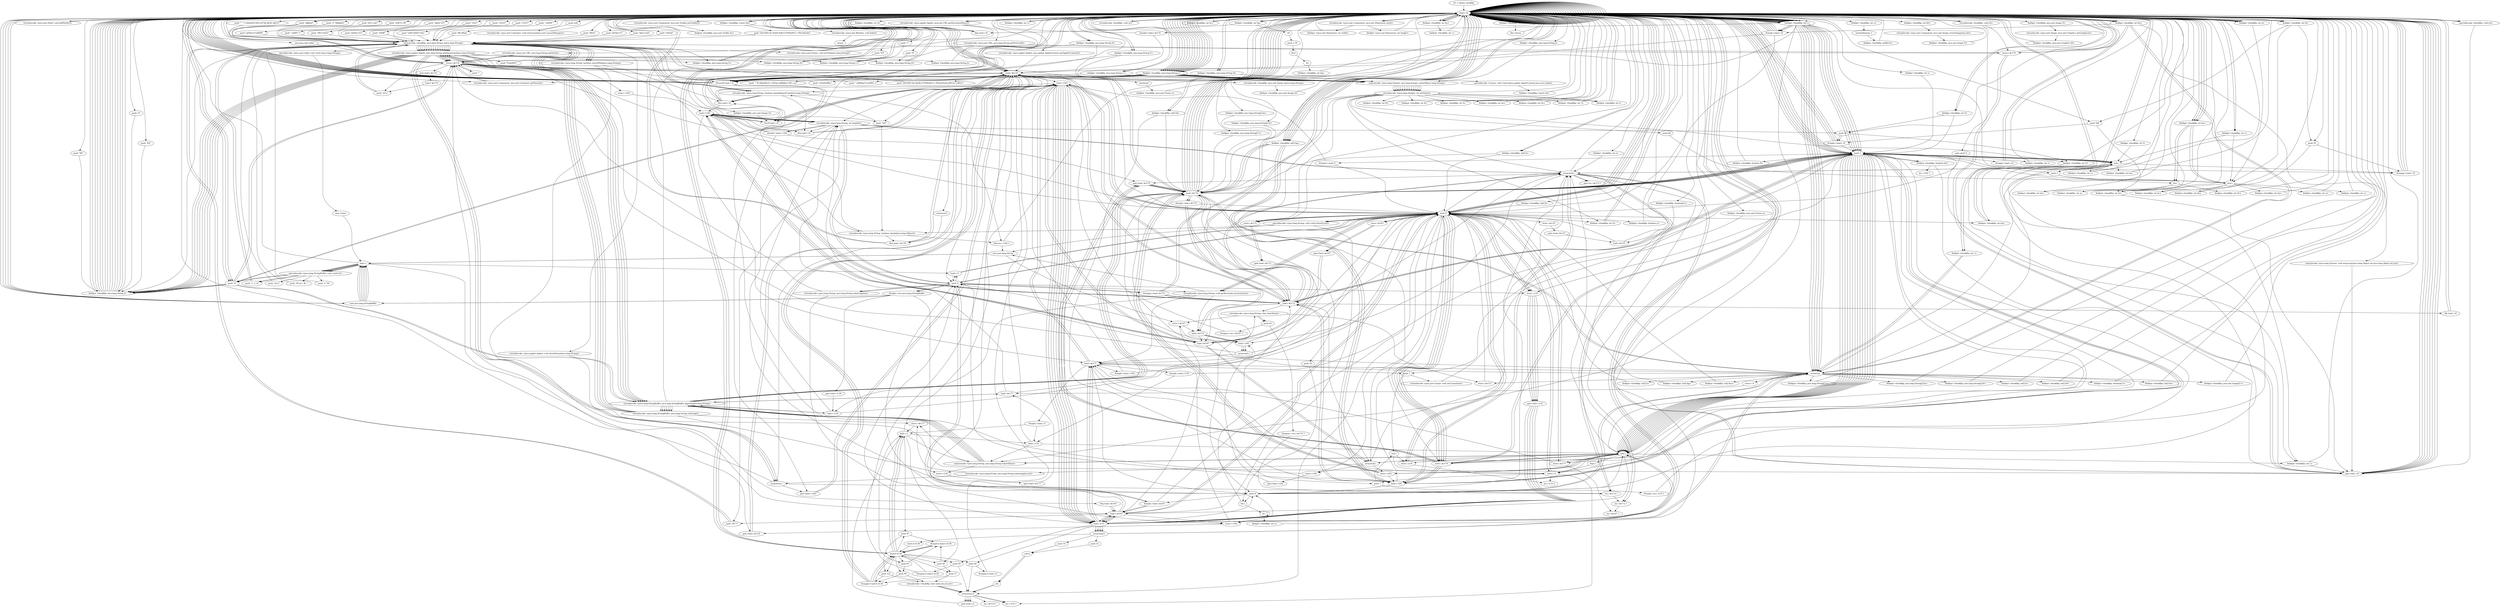 digraph "" {
    "r0 := @this: bookflip"
    "load.r r0"
    "r0 := @this: bookflip"->"load.r r0";
    "push null"
    "load.r r0"->"push null";
    "virtualinvoke <java.awt.Container: void setLayout(java.awt.LayoutManager)>"
    "push null"->"virtualinvoke <java.awt.Container: void setLayout(java.awt.LayoutManager)>";
    "virtualinvoke <java.awt.Container: void setLayout(java.awt.LayoutManager)>"->"load.r r0";
    "virtualinvoke <java.awt.Panel: void addNotify()>"
    "load.r r0"->"virtualinvoke <java.awt.Panel: void addNotify()>";
    "virtualinvoke <java.awt.Panel: void addNotify()>"->"load.r r0";
    "load.r r0"->"load.r r0";
    "virtualinvoke <java.awt.Component: java.awt.Toolkit getToolkit()>"
    "load.r r0"->"virtualinvoke <java.awt.Component: java.awt.Toolkit getToolkit()>";
    "fieldput <bookflip: java.awt.Toolkit bu>"
    "virtualinvoke <java.awt.Component: java.awt.Toolkit getToolkit()>"->"fieldput <bookflip: java.awt.Toolkit bu>";
    "fieldput <bookflip: java.awt.Toolkit bu>"->"load.r r0";
    "push \"|@5}<kA\""
    "load.r r0"->"push \"|@5}<kA\"";
    "staticinvoke <bookflip: java.lang.String c(java.lang.String)>"
    "push \"|@5}<kA\""->"staticinvoke <bookflip: java.lang.String c(java.lang.String)>";
    "virtualinvoke <java.applet.Applet: java.lang.String getParameter(java.lang.String)>"
    "staticinvoke <bookflip: java.lang.String c(java.lang.String)>"->"virtualinvoke <java.applet.Applet: java.lang.String getParameter(java.lang.String)>";
    "store.r $r135"
    "virtualinvoke <java.applet.Applet: java.lang.String getParameter(java.lang.String)>"->"store.r $r135";
    "load.r $r135"
    "store.r $r135"->"load.r $r135";
    "ifnull load.r r0"
    "load.r $r135"->"ifnull load.r r0";
    "ifnull load.r r0"->"load.r $r135";
    "push \"^B u0k\u00122`uYS2p:?q9l6|[p1\\\"hE~x;y\""
    "load.r $r135"->"push \"^B u0k\u00122`uYS2p:?q9l6|[p1\\\"hE~x;y\"";
    "push \"^B u0k\u00122`uYS2p:?q9l6|[p1\\\"hE~x;y\""->"staticinvoke <bookflip: java.lang.String c(java.lang.String)>";
    "virtualinvoke <java.lang.String: boolean startsWith(java.lang.String)>"
    "staticinvoke <bookflip: java.lang.String c(java.lang.String)>"->"virtualinvoke <java.lang.String: boolean startsWith(java.lang.String)>";
    "ifne load.r r0"
    "virtualinvoke <java.lang.String: boolean startsWith(java.lang.String)>"->"ifne load.r r0";
    "ifne load.r r0"->"load.r r0";
    "specialinvoke <bookflip: void a()>"
    "load.r r0"->"specialinvoke <bookflip: void a()>";
    "goto load.r r0"
    "specialinvoke <bookflip: void a()>"->"goto load.r r0";
    "goto load.r r0"->"load.r r0";
    "virtualinvoke <java.applet.Applet: java.net.URL getDocumentBase()>"
    "load.r r0"->"virtualinvoke <java.applet.Applet: java.net.URL getDocumentBase()>";
    "virtualinvoke <java.net.URL: java.lang.String getProtocol()>"
    "virtualinvoke <java.applet.Applet: java.net.URL getDocumentBase()>"->"virtualinvoke <java.net.URL: java.lang.String getProtocol()>";
    "store.r $r174"
    "virtualinvoke <java.net.URL: java.lang.String getProtocol()>"->"store.r $r174";
    "store.r $r174"->"goto load.r r0";
    "goto load.r r0"->"load.r r0";
    "load.r r0"->"virtualinvoke <java.applet.Applet: java.net.URL getDocumentBase()>";
    "virtualinvoke <java.net.URL: java.lang.String getHost()>"
    "virtualinvoke <java.applet.Applet: java.net.URL getDocumentBase()>"->"virtualinvoke <java.net.URL: java.lang.String getHost()>";
    "virtualinvoke <java.net.URL: java.lang.String getHost()>"->"store.r $r135";
    "goto load.r $r174"
    "store.r $r135"->"goto load.r $r174";
    "load.r $r174"
    "goto load.r $r174"->"load.r $r174";
    "push \"y[<|\""
    "load.r $r174"->"push \"y[<|\"";
    "push \"y[<|\""->"staticinvoke <bookflip: java.lang.String c(java.lang.String)>";
    "virtualinvoke <java.lang.String: boolean equalsIgnoreCase(java.lang.String)>"
    "staticinvoke <bookflip: java.lang.String c(java.lang.String)>"->"virtualinvoke <java.lang.String: boolean equalsIgnoreCase(java.lang.String)>";
    "virtualinvoke <java.lang.String: boolean equalsIgnoreCase(java.lang.String)>"->"ifne load.r r0";
    "ifne load.r r0"->"load.r $r135";
    "virtualinvoke <java.lang.String: int length()>"
    "load.r $r135"->"virtualinvoke <java.lang.String: int length()>";
    "ifeq load.r r0"
    "virtualinvoke <java.lang.String: int length()>"->"ifeq load.r r0";
    "ifeq load.r r0"->"load.r $r135";
    "push \"s]3x9w]#m\""
    "load.r $r135"->"push \"s]3x9w]#m\"";
    "push \"s]3x9w]#m\""->"staticinvoke <bookflip: java.lang.String c(java.lang.String)>";
    "staticinvoke <bookflip: java.lang.String c(java.lang.String)>"->"virtualinvoke <java.lang.String: boolean equalsIgnoreCase(java.lang.String)>";
    "virtualinvoke <java.lang.String: boolean equalsIgnoreCase(java.lang.String)>"->"ifne load.r r0";
    "ifne load.r r0"->"load.r $r135";
    "push \".\u0000g7e1\u0002~(\""
    "load.r $r135"->"push \".\u0000g7e1\u0002~(\"";
    "push \".\u0000g7e1\u0002~(\""->"staticinvoke <bookflip: java.lang.String c(java.lang.String)>";
    "virtualinvoke <java.lang.String: boolean equals(java.lang.Object)>"
    "staticinvoke <bookflip: java.lang.String c(java.lang.String)>"->"virtualinvoke <java.lang.String: boolean equals(java.lang.Object)>";
    "ifeq load.r $r135"
    "virtualinvoke <java.lang.String: boolean equals(java.lang.Object)>"->"ifeq load.r $r135";
    "ifeq load.r $r135"->"load.r r0";
    "push 1"
    "load.r r0"->"push 1";
    "fieldput <bookflip: boolean bd>"
    "push 1"->"fieldput <bookflip: boolean bd>";
    "fieldput <bookflip: boolean bd>"->"goto load.r r0";
    "goto load.r r0"->"load.r r0";
    "push \"mW7w0hT\\\"x8z\""
    "load.r r0"->"push \"mW7w0hT\\\"x8z\"";
    "push \"mW7w0hT\\\"x8z\""->"staticinvoke <bookflip: java.lang.String c(java.lang.String)>";
    "staticinvoke <bookflip: java.lang.String c(java.lang.String)>"->"virtualinvoke <java.applet.Applet: java.lang.String getParameter(java.lang.String)>";
    "push \"Fw\u0003\""
    "virtualinvoke <java.applet.Applet: java.lang.String getParameter(java.lang.String)>"->"push \"Fw\u0003\"";
    "push \"Fw\u0003\""->"staticinvoke <bookflip: java.lang.String c(java.lang.String)>";
    "staticinvoke <bookflip: java.lang.String c(java.lang.String)>"->"virtualinvoke <java.lang.String: boolean equalsIgnoreCase(java.lang.String)>";
    "virtualinvoke <java.lang.String: boolean equalsIgnoreCase(java.lang.String)>"->"ifeq load.r r0";
    "ifeq load.r r0"->"load.r r0";
    "load.r r0"->"push 1";
    "fieldput <bookflip: boolean K>"
    "push 1"->"fieldput <bookflip: boolean K>";
    "fieldput <bookflip: boolean K>"->"load.r r0";
    "load.r r0"->"load.r r0";
    "push \"R[>J\fQq\""
    "load.r r0"->"push \"R[>J\fQq\"";
    "push \"R[>J\fQq\""->"staticinvoke <bookflip: java.lang.String c(java.lang.String)>";
    "staticinvoke <bookflip: java.lang.String c(java.lang.String)>"->"virtualinvoke <java.applet.Applet: java.lang.String getParameter(java.lang.String)>";
    "fieldput <bookflip: java.lang.String H>"
    "virtualinvoke <java.applet.Applet: java.lang.String getParameter(java.lang.String)>"->"fieldput <bookflip: java.lang.String H>";
    "fieldput <bookflip: java.lang.String H>"->"load.r r0";
    "fieldget <bookflip: java.lang.String H>"
    "load.r r0"->"fieldget <bookflip: java.lang.String H>";
    "ifnonnull load.r r0"
    "fieldget <bookflip: java.lang.String H>"->"ifnonnull load.r r0";
    "ifnonnull load.r r0"->"load.r r0";
    "push \"10\""
    "load.r r0"->"push \"10\"";
    "push \"10\""->"fieldput <bookflip: java.lang.String H>";
    "fieldput <bookflip: java.lang.String H>"->"load.r r0";
    "load.r r0"->"load.r r0";
    "load.r r0"->"fieldget <bookflip: java.lang.String H>";
    "staticinvoke <java.lang.Integer: java.lang.Integer valueOf(java.lang.String)>"
    "fieldget <bookflip: java.lang.String H>"->"staticinvoke <java.lang.Integer: java.lang.Integer valueOf(java.lang.String)>";
    "virtualinvoke <java.lang.Integer: int intValue()>"
    "staticinvoke <java.lang.Integer: java.lang.Integer valueOf(java.lang.String)>"->"virtualinvoke <java.lang.Integer: int intValue()>";
    "fieldput <bookflip: int B>"
    "virtualinvoke <java.lang.Integer: int intValue()>"->"fieldput <bookflip: int B>";
    "fieldput <bookflip: int B>"->"load.r r0";
    "push 0"
    "load.r r0"->"push 0";
    "fieldput <bookflip: boolean n>"
    "push 0"->"fieldput <bookflip: boolean n>";
    "fieldput <bookflip: boolean n>"->"load.r r0";
    "virtualinvoke <java.awt.Component: java.awt.Container getParent()>"
    "load.r r0"->"virtualinvoke <java.awt.Component: java.awt.Container getParent()>";
    "virtualinvoke <java.awt.Component: java.awt.Container getParent()>"->"store.r $r135";
    "goto load.r $r135"
    "store.r $r135"->"goto load.r $r135";
    "goto load.r $r135"->"load.r $r135";
    "instanceof"
    "load.r $r135"->"instanceof";
    "instanceof"->"ifeq load.r $r135";
    "ifeq load.r $r135"->"load.r r0";
    "load.r r0"->"load.r $r135";
    "checkcast"
    "load.r $r135"->"checkcast";
    "fieldput <bookflip: java.awt.Frame a>"
    "checkcast"->"fieldput <bookflip: java.awt.Frame a>";
    "fieldput <bookflip: java.awt.Frame a>"->"load.r r0";
    "fieldget <bookflip: java.awt.Frame a>"
    "load.r r0"->"fieldget <bookflip: java.awt.Frame a>";
    "push 3"
    "fieldget <bookflip: java.awt.Frame a>"->"push 3";
    "virtualinvoke <java.awt.Frame: void setCursor(int)>"
    "push 3"->"virtualinvoke <java.awt.Frame: void setCursor(int)>";
    "virtualinvoke <java.awt.Frame: void setCursor(int)>"->"load.r r0";
    "push \"pD5k<rU\""
    "load.r r0"->"push \"pD5k<rU\"";
    "push \"pD5k<rU\""->"staticinvoke <bookflip: java.lang.String c(java.lang.String)>";
    "staticinvoke <bookflip: java.lang.String c(java.lang.String)>"->"virtualinvoke <java.applet.Applet: java.lang.String getParameter(java.lang.String)>";
    "virtualinvoke <java.applet.Applet: java.lang.String getParameter(java.lang.String)>"->"store.r $r135";
    "store.r $r135"->"load.r $r135";
    "load.r $r135"->"ifnull load.r r0";
    "ifnull load.r r0"->"load.r $r135";
    "push \"NO\""
    "load.r $r135"->"push \"NO\"";
    "push \"NO\""->"virtualinvoke <java.lang.String: boolean equalsIgnoreCase(java.lang.String)>";
    "virtualinvoke <java.lang.String: boolean equalsIgnoreCase(java.lang.String)>"->"ifne load.r r0";
    "ifne load.r r0"->"load.r r0";
    "load.r r0"->"load.r r0";
    "load.r r0"->"load.r $r135";
    "virtualinvoke <bookflip: java.awt.Image a(java.lang.String)>"
    "load.r $r135"->"virtualinvoke <bookflip: java.awt.Image a(java.lang.String)>";
    "fieldput <bookflip: java.awt.Image Q>"
    "virtualinvoke <bookflip: java.awt.Image a(java.lang.String)>"->"fieldput <bookflip: java.awt.Image Q>";
    "fieldput <bookflip: java.awt.Image Q>"->"load.r r0";
    "fieldget <bookflip: java.awt.Image Q>"
    "load.r r0"->"fieldget <bookflip: java.awt.Image Q>";
    "fieldget <bookflip: java.awt.Image Q>"->"ifnull load.r r0";
    "ifnull load.r r0"->"load.r r0";
    "push \"pD5k<rU\u0008\""
    "load.r r0"->"push \"pD5k<rU\u0008\"";
    "push \"pD5k<rU\u0008\""->"staticinvoke <bookflip: java.lang.String c(java.lang.String)>";
    "staticinvoke <bookflip: java.lang.String c(java.lang.String)>"->"virtualinvoke <java.applet.Applet: java.lang.String getParameter(java.lang.String)>";
    "virtualinvoke <java.applet.Applet: java.lang.String getParameter(java.lang.String)>"->"store.r $r135";
    "store.r $r135"->"load.r $r135";
    "load.r $r135"->"ifnonnull load.r r0";
    "push \"0\""
    "ifnonnull load.r r0"->"push \"0\"";
    "push \"0\""->"store.r $r135";
    "store.r $r135"->"load.r r0";
    "load.r r0"->"load.r $r135";
    "load.r $r135"->"staticinvoke <java.lang.Integer: java.lang.Integer valueOf(java.lang.String)>";
    "staticinvoke <java.lang.Integer: java.lang.Integer valueOf(java.lang.String)>"->"virtualinvoke <java.lang.Integer: int intValue()>";
    "fieldput <bookflip: int R>"
    "virtualinvoke <java.lang.Integer: int intValue()>"->"fieldput <bookflip: int R>";
    "fieldput <bookflip: int R>"->"load.r r0";
    "push \"pD5k<rU\t\""
    "load.r r0"->"push \"pD5k<rU\t\"";
    "push \"pD5k<rU\t\""->"staticinvoke <bookflip: java.lang.String c(java.lang.String)>";
    "staticinvoke <bookflip: java.lang.String c(java.lang.String)>"->"virtualinvoke <java.applet.Applet: java.lang.String getParameter(java.lang.String)>";
    "virtualinvoke <java.applet.Applet: java.lang.String getParameter(java.lang.String)>"->"store.r $r135";
    "store.r $r135"->"load.r $r135";
    "load.r $r135"->"ifnonnull load.r r0";
    "ifnonnull load.r r0"->"push \"0\"";
    "push \"0\""->"store.r $r135";
    "store.r $r135"->"load.r r0";
    "load.r r0"->"load.r $r135";
    "load.r $r135"->"staticinvoke <java.lang.Integer: java.lang.Integer valueOf(java.lang.String)>";
    "staticinvoke <java.lang.Integer: java.lang.Integer valueOf(java.lang.String)>"->"virtualinvoke <java.lang.Integer: int intValue()>";
    "fieldput <bookflip: int S>"
    "virtualinvoke <java.lang.Integer: int intValue()>"->"fieldput <bookflip: int S>";
    "fieldput <bookflip: int S>"->"load.r r0";
    "load.r r0"->"load.r r0";
    "push \"mW#\""
    "load.r r0"->"push \"mW#\"";
    "push \"mW#\""->"staticinvoke <bookflip: java.lang.String c(java.lang.String)>";
    "staticinvoke <bookflip: java.lang.String c(java.lang.String)>"->"virtualinvoke <java.applet.Applet: java.lang.String getParameter(java.lang.String)>";
    "fieldput <bookflip: java.lang.String C>"
    "virtualinvoke <java.applet.Applet: java.lang.String getParameter(java.lang.String)>"->"fieldput <bookflip: java.lang.String C>";
    "fieldput <bookflip: java.lang.String C>"->"load.r r0";
    "fieldget <bookflip: java.lang.String C>"
    "load.r r0"->"fieldget <bookflip: java.lang.String C>";
    "fieldget <bookflip: java.lang.String C>"->"ifnonnull load.r r0";
    "ifnonnull load.r r0"->"load.r r0";
    "push \"1\""
    "load.r r0"->"push \"1\"";
    "push \"1\""->"fieldput <bookflip: java.lang.String C>";
    "fieldput <bookflip: java.lang.String C>"->"load.r r0";
    "load.r r0"->"load.r r0";
    "push \"lB5|1\""
    "load.r r0"->"push \"lB5|1\"";
    "push \"lB5|1\""->"staticinvoke <bookflip: java.lang.String c(java.lang.String)>";
    "staticinvoke <bookflip: java.lang.String c(java.lang.String)>"->"virtualinvoke <java.applet.Applet: java.lang.String getParameter(java.lang.String)>";
    "fieldput <bookflip: java.lang.String D>"
    "virtualinvoke <java.applet.Applet: java.lang.String getParameter(java.lang.String)>"->"fieldput <bookflip: java.lang.String D>";
    "fieldput <bookflip: java.lang.String D>"->"load.r r0";
    "fieldget <bookflip: java.lang.String D>"
    "load.r r0"->"fieldget <bookflip: java.lang.String D>";
    "fieldget <bookflip: java.lang.String D>"->"ifnonnull load.r r0";
    "ifnonnull load.r r0"->"load.r r0";
    "push \"8\""
    "load.r r0"->"push \"8\"";
    "push \"8\""->"fieldput <bookflip: java.lang.String D>";
    "fieldput <bookflip: java.lang.String D>"->"load.r r0";
    "load.r r0"->"load.r r0";
    "push \"oS%j0\""
    "load.r r0"->"push \"oS%j0\"";
    "push \"oS%j0\""->"staticinvoke <bookflip: java.lang.String c(java.lang.String)>";
    "staticinvoke <bookflip: java.lang.String c(java.lang.String)>"->"virtualinvoke <java.applet.Applet: java.lang.String getParameter(java.lang.String)>";
    "fieldput <bookflip: java.lang.String E>"
    "virtualinvoke <java.applet.Applet: java.lang.String getParameter(java.lang.String)>"->"fieldput <bookflip: java.lang.String E>";
    "fieldput <bookflip: java.lang.String E>"->"load.r r0";
    "fieldget <bookflip: java.lang.String E>"
    "load.r r0"->"fieldget <bookflip: java.lang.String E>";
    "fieldget <bookflip: java.lang.String E>"->"ifnonnull load.r r0";
    "ifnonnull load.r r0"->"load.r r0";
    "push \".\u0007`)\""
    "load.r r0"->"push \".\u0007`)\"";
    "push \".\u0007`)\""->"staticinvoke <bookflip: java.lang.String c(java.lang.String)>";
    "staticinvoke <bookflip: java.lang.String c(java.lang.String)>"->"fieldput <bookflip: java.lang.String E>";
    "fieldput <bookflip: java.lang.String E>"->"load.r r0";
    "load.r r0"->"load.r r0";
    "load.r r0"->"fieldget <bookflip: java.lang.String C>";
    "fieldget <bookflip: java.lang.String C>"->"staticinvoke <java.lang.Integer: java.lang.Integer valueOf(java.lang.String)>";
    "staticinvoke <java.lang.Integer: java.lang.Integer valueOf(java.lang.String)>"->"virtualinvoke <java.lang.Integer: int intValue()>";
    "fieldput <bookflip: int be>"
    "virtualinvoke <java.lang.Integer: int intValue()>"->"fieldput <bookflip: int be>";
    "fieldput <bookflip: int be>"->"load.r r0";
    "load.r r0"->"load.r r0";
    "load.r r0"->"fieldget <bookflip: java.lang.String D>";
    "fieldget <bookflip: java.lang.String D>"->"staticinvoke <java.lang.Integer: java.lang.Integer valueOf(java.lang.String)>";
    "staticinvoke <java.lang.Integer: java.lang.Integer valueOf(java.lang.String)>"->"virtualinvoke <java.lang.Integer: int intValue()>";
    "fieldput <bookflip: int bs>"
    "virtualinvoke <java.lang.Integer: int intValue()>"->"fieldput <bookflip: int bs>";
    "fieldput <bookflip: int bs>"->"load.r r0";
    "load.r r0"->"load.r r0";
    "load.r r0"->"fieldget <bookflip: java.lang.String E>";
    "fieldget <bookflip: java.lang.String E>"->"staticinvoke <java.lang.Integer: java.lang.Integer valueOf(java.lang.String)>";
    "staticinvoke <java.lang.Integer: java.lang.Integer valueOf(java.lang.String)>"->"virtualinvoke <java.lang.Integer: int intValue()>";
    "fieldput <bookflip: int T>"
    "virtualinvoke <java.lang.Integer: int intValue()>"->"fieldput <bookflip: int T>";
    "fieldput <bookflip: int T>"->"load.r r0";
    "load.r r0"->"load.r r0";
    "push \"rW=}0sS)\""
    "load.r r0"->"push \"rW=}0sS)\"";
    "push \"rW=}0sS)\""->"staticinvoke <bookflip: java.lang.String c(java.lang.String)>";
    "staticinvoke <bookflip: java.lang.String c(java.lang.String)>"->"virtualinvoke <java.applet.Applet: java.lang.String getParameter(java.lang.String)>";
    "fieldput <bookflip: java.lang.String I>"
    "virtualinvoke <java.applet.Applet: java.lang.String getParameter(java.lang.String)>"->"fieldput <bookflip: java.lang.String I>";
    "fieldput <bookflip: java.lang.String I>"->"load.r r0";
    "load.r r0"->"load.r r0";
    "push \"o@9v\'vF)\""
    "load.r r0"->"push \"o@9v\'vF)\"";
    "push \"o@9v\'vF)\""->"staticinvoke <bookflip: java.lang.String c(java.lang.String)>";
    "staticinvoke <bookflip: java.lang.String c(java.lang.String)>"->"virtualinvoke <java.applet.Applet: java.lang.String getParameter(java.lang.String)>";
    "fieldput <bookflip: java.lang.String J>"
    "virtualinvoke <java.applet.Applet: java.lang.String getParameter(java.lang.String)>"->"fieldput <bookflip: java.lang.String J>";
    "fieldput <bookflip: java.lang.String J>"->"load.r r0";
    "load.r r0"->"load.r r0";
    "fieldget <bookflip: java.lang.String I>"
    "load.r r0"->"fieldget <bookflip: java.lang.String I>";
    "fieldget <bookflip: java.lang.String I>"->"staticinvoke <java.lang.Integer: java.lang.Integer valueOf(java.lang.String)>";
    "staticinvoke <java.lang.Integer: java.lang.Integer valueOf(java.lang.String)>"->"virtualinvoke <java.lang.Integer: int intValue()>";
    "fieldput <bookflip: int A>"
    "virtualinvoke <java.lang.Integer: int intValue()>"->"fieldput <bookflip: int A>";
    "fieldput <bookflip: int A>"->"load.r r0";
    "load.r r0"->"load.r r0";
    "fieldget <bookflip: java.lang.String J>"
    "load.r r0"->"fieldget <bookflip: java.lang.String J>";
    "fieldget <bookflip: java.lang.String J>"->"staticinvoke <java.lang.Integer: java.lang.Integer valueOf(java.lang.String)>";
    "staticinvoke <java.lang.Integer: java.lang.Integer valueOf(java.lang.String)>"->"virtualinvoke <java.lang.Integer: int intValue()>";
    "fieldput <bookflip: int V>"
    "virtualinvoke <java.lang.Integer: int intValue()>"->"fieldput <bookflip: int V>";
    "fieldput <bookflip: int V>"->"load.r r0";
    "fieldget <bookflip: int A>"
    "load.r r0"->"fieldget <bookflip: int A>";
    "ifge load.r r0"
    "fieldget <bookflip: int A>"->"ifge load.r r0";
    "ifge load.r r0"->"load.r r0";
    "load.r r0"->"push 0";
    "push 0"->"fieldput <bookflip: int A>";
    "fieldput <bookflip: int A>"->"load.r r0";
    "fieldget <bookflip: int V>"
    "load.r r0"->"fieldget <bookflip: int V>";
    "push 10"
    "fieldget <bookflip: int V>"->"push 10";
    "ifcmple.i load.r r0"
    "push 10"->"ifcmple.i load.r r0";
    "ifcmple.i load.r r0"->"load.r r0";
    "load.r r0"->"push 10";
    "push 10"->"fieldput <bookflip: int V>";
    "fieldput <bookflip: int V>"->"goto load.r r0";
    "goto load.r r0"->"load.r r0";
    "load.r r0"->"push 1";
    "fieldput <bookflip: int L>"
    "push 1"->"fieldput <bookflip: int L>";
    "fieldput <bookflip: int L>"->"goto load.r r0";
    "goto load.r r0"->"load.r r0";
    "new java.lang.StringBuffer"
    "load.r r0"->"new java.lang.StringBuffer";
    "dup1.r"
    "new java.lang.StringBuffer"->"dup1.r";
    "specialinvoke <java.lang.StringBuffer: void <init>()>"
    "dup1.r"->"specialinvoke <java.lang.StringBuffer: void <init>()>";
    "push \"v_1~0\""
    "specialinvoke <java.lang.StringBuffer: void <init>()>"->"push \"v_1~0\"";
    "push \"v_1~0\""->"staticinvoke <bookflip: java.lang.String c(java.lang.String)>";
    "virtualinvoke <java.lang.StringBuffer: java.lang.StringBuffer append(java.lang.String)>"
    "staticinvoke <bookflip: java.lang.String c(java.lang.String)>"->"virtualinvoke <java.lang.StringBuffer: java.lang.StringBuffer append(java.lang.String)>";
    "virtualinvoke <java.lang.StringBuffer: java.lang.StringBuffer append(java.lang.String)>"->"load.r r0";
    "fieldget <bookflip: int L>"
    "load.r r0"->"fieldget <bookflip: int L>";
    "staticinvoke <java.lang.String: java.lang.String valueOf(int)>"
    "fieldget <bookflip: int L>"->"staticinvoke <java.lang.String: java.lang.String valueOf(int)>";
    "staticinvoke <java.lang.String: java.lang.String valueOf(int)>"->"virtualinvoke <java.lang.StringBuffer: java.lang.StringBuffer append(java.lang.String)>";
    "virtualinvoke <java.lang.StringBuffer: java.lang.String toString()>"
    "virtualinvoke <java.lang.StringBuffer: java.lang.StringBuffer append(java.lang.String)>"->"virtualinvoke <java.lang.StringBuffer: java.lang.String toString()>";
    "virtualinvoke <java.lang.StringBuffer: java.lang.String toString()>"->"virtualinvoke <java.applet.Applet: java.lang.String getParameter(java.lang.String)>";
    "virtualinvoke <java.applet.Applet: java.lang.String getParameter(java.lang.String)>"->"ifnonnull load.r r0";
    "ifnonnull load.r r0"->"load.r r0";
    "load.r r0"->"load.r r0";
    "load.r r0"->"fieldget <bookflip: int L>";
    "fieldget <bookflip: int L>"->"push 1";
    "sub.i"
    "push 1"->"sub.i";
    "sub.i"->"fieldput <bookflip: int L>";
    "fieldput <bookflip: int L>"->"load.r r0";
    "load.r r0"->"fieldget <bookflip: int L>";
    "fieldget <bookflip: int L>"->"push 1";
    "ifcmpgt.i load.r r0"
    "push 1"->"ifcmpgt.i load.r r0";
    "ifcmpgt.i load.r r0"->"load.r r0";
    "push \"^^=v&k\u0012b9<rS7|&?@5h v@5}t\""
    "load.r r0"->"push \"^^=v&k\u0012b9<rS7|&?@5h v@5}t\"";
    "push \"^^=v&k\u0012b9<rS7|&?@5h v@5}t\""->"staticinvoke <bookflip: java.lang.String c(java.lang.String)>";
    "virtualinvoke <java.applet.Applet: void showStatus(java.lang.String)>"
    "staticinvoke <bookflip: java.lang.String c(java.lang.String)>"->"virtualinvoke <java.applet.Applet: void showStatus(java.lang.String)>";
    "virtualinvoke <java.applet.Applet: void showStatus(java.lang.String)>"->"goto load.r r0";
    "ifcmpgt.i load.r r0"->"load.r r0";
    "load.r r0"->"load.r r0";
    "load.r r0"->"fieldget <bookflip: int L>";
    "newarray"
    "fieldget <bookflip: int L>"->"newarray";
    "fieldput <bookflip: java.lang.String[] U>"
    "newarray"->"fieldput <bookflip: java.lang.String[] U>";
    "fieldput <bookflip: java.lang.String[] U>"->"load.r r0";
    "load.r r0"->"load.r r0";
    "load.r r0"->"fieldget <bookflip: int L>";
    "fieldget <bookflip: int L>"->"newarray";
    "fieldput <bookflip: java.lang.String[] bx>"
    "newarray"->"fieldput <bookflip: java.lang.String[] bx>";
    "fieldput <bookflip: java.lang.String[] bx>"->"load.r r0";
    "load.r r0"->"load.r r0";
    "load.r r0"->"fieldget <bookflip: int L>";
    "fieldget <bookflip: int L>"->"newarray";
    "fieldput <bookflip: java.lang.String[] bt>"
    "newarray"->"fieldput <bookflip: java.lang.String[] bt>";
    "fieldput <bookflip: java.lang.String[] bt>"->"load.r r0";
    "load.r r0"->"fieldget <bookflip: int L>";
    "fieldget <bookflip: int L>"->"push 1";
    "add.i"
    "push 1"->"add.i";
    "add.i"->"newarray";
    "newarray"->"store.r $r135";
    "store.r $r135"->"push 0";
    "store.i $r174"
    "push 0"->"store.i $r174";
    "goto load.i $r174"
    "store.i $r174"->"goto load.i $r174";
    "load.i $r174"
    "goto load.i $r174"->"load.i $r174";
    "load.i $r174"->"load.r r0";
    "load.r r0"->"fieldget <bookflip: int L>";
    "ifcmplt.i load.r r0"
    "fieldget <bookflip: int L>"->"ifcmplt.i load.r r0";
    "ifcmplt.i load.r r0"->"push 0";
    "push 0"->"store.i $r174";
    "store.i $r174"->"goto load.i $r174";
    "goto load.i $r174"->"load.i $r174";
    "load.i $r174"->"load.r r0";
    "load.r r0"->"fieldget <bookflip: int L>";
    "fieldget <bookflip: int L>"->"ifcmplt.i load.r r0";
    "ifcmplt.i load.r r0"->"load.r $r135";
    "load.r $r135"->"load.r r0";
    "load.r r0"->"fieldget <bookflip: int L>";
    "fieldget <bookflip: int L>"->"load.r $r135";
    "load.r $r135"->"push 0";
    "arrayread.i"
    "push 0"->"arrayread.i";
    "arraywrite.i"
    "arrayread.i"->"arraywrite.i";
    "arraywrite.i"->"load.r r0";
    "load.r r0"->"load.r r0";
    "push \"zJ$k4w\""
    "load.r r0"->"push \"zJ$k4w\"";
    "push \"zJ$k4w\""->"staticinvoke <bookflip: java.lang.String c(java.lang.String)>";
    "staticinvoke <bookflip: java.lang.String c(java.lang.String)>"->"virtualinvoke <java.applet.Applet: java.lang.String getParameter(java.lang.String)>";
    "virtualinvoke <java.applet.Applet: java.lang.String getParameter(java.lang.String)>"->"fieldput <bookflip: java.lang.String I>";
    "fieldput <bookflip: java.lang.String I>"->"load.r r0";
    "load.r r0"->"fieldget <bookflip: java.lang.String I>";
    "fieldget <bookflip: java.lang.String I>"->"ifnonnull load.r r0";
    "ifnonnull load.r r0"->"load.r r0";
    "load.r r0"->"push \"0\"";
    "push \"0\""->"fieldput <bookflip: java.lang.String I>";
    "fieldput <bookflip: java.lang.String I>"->"load.r r0";
    "load.r r0"->"load.r r0";
    "load.r r0"->"fieldget <bookflip: java.lang.String I>";
    "fieldget <bookflip: java.lang.String I>"->"staticinvoke <java.lang.Integer: java.lang.Integer valueOf(java.lang.String)>";
    "staticinvoke <java.lang.Integer: java.lang.Integer valueOf(java.lang.String)>"->"virtualinvoke <java.lang.Integer: int intValue()>";
    "fieldput <bookflip: int l>"
    "virtualinvoke <java.lang.Integer: int intValue()>"->"fieldput <bookflip: int l>";
    "fieldput <bookflip: int l>"->"load.r r0";
    "load.r r0"->"load.r r0";
    "push \"y^9i6j@&|\""
    "load.r r0"->"push \"y^9i6j@&|\"";
    "push \"y^9i6j@&|\""->"staticinvoke <bookflip: java.lang.String c(java.lang.String)>";
    "staticinvoke <bookflip: java.lang.String c(java.lang.String)>"->"virtualinvoke <java.applet.Applet: java.lang.String getParameter(java.lang.String)>";
    "virtualinvoke <java.applet.Applet: java.lang.String getParameter(java.lang.String)>"->"fieldput <bookflip: java.lang.String I>";
    "fieldput <bookflip: java.lang.String I>"->"load.r r0";
    "load.r r0"->"fieldget <bookflip: java.lang.String I>";
    "fieldget <bookflip: java.lang.String I>"->"ifnonnull load.r r0";
    "ifnonnull load.r r0"->"load.r r0";
    "load.r r0"->"push \"0\"";
    "push \"0\""->"fieldput <bookflip: java.lang.String I>";
    "fieldput <bookflip: java.lang.String I>"->"load.r r0";
    "load.r r0"->"load.r r0";
    "load.r r0"->"fieldget <bookflip: java.lang.String I>";
    "fieldget <bookflip: java.lang.String I>"->"staticinvoke <java.lang.Integer: java.lang.Integer valueOf(java.lang.String)>";
    "staticinvoke <java.lang.Integer: java.lang.Integer valueOf(java.lang.String)>"->"virtualinvoke <java.lang.Integer: int intValue()>";
    "virtualinvoke <java.lang.Integer: int intValue()>"->"load.r r0";
    "fieldget <bookflip: int bi>"
    "load.r r0"->"fieldget <bookflip: int bi>";
    "mul.i"
    "fieldget <bookflip: int bi>"->"mul.i";
    "fieldput <bookflip: int bi>"
    "mul.i"->"fieldput <bookflip: int bi>";
    "fieldput <bookflip: int bi>"->"load.r r0";
    "load.r r0"->"fieldget <bookflip: int bi>";
    "push 500"
    "fieldget <bookflip: int bi>"->"push 500";
    "push 500"->"ifcmple.i load.r r0";
    "ifcmple.i load.r r0"->"load.r r0";
    "load.r r0"->"push 500";
    "push 500"->"fieldput <bookflip: int bi>";
    "fieldput <bookflip: int bi>"->"goto load.r r0";
    "goto load.r r0"->"load.r r0";
    "load.r r0"->"load.r r0";
    "push \"lZ1}<qU\""
    "load.r r0"->"push \"lZ1}<qU\"";
    "push \"lZ1}<qU\""->"staticinvoke <bookflip: java.lang.String c(java.lang.String)>";
    "staticinvoke <bookflip: java.lang.String c(java.lang.String)>"->"virtualinvoke <java.applet.Applet: java.lang.String getParameter(java.lang.String)>";
    "virtualinvoke <java.applet.Applet: java.lang.String getParameter(java.lang.String)>"->"fieldput <bookflip: java.lang.String I>";
    "fieldput <bookflip: java.lang.String I>"->"load.r r0";
    "load.r r0"->"fieldget <bookflip: java.lang.String I>";
    "fieldget <bookflip: java.lang.String I>"->"ifnonnull load.r r0";
    "ifnonnull load.r r0"->"load.r r0";
    "push \"4\""
    "load.r r0"->"push \"4\"";
    "push \"4\""->"fieldput <bookflip: java.lang.String I>";
    "fieldput <bookflip: java.lang.String I>"->"load.r r0";
    "load.r r0"->"load.r r0";
    "load.r r0"->"fieldget <bookflip: java.lang.String I>";
    "fieldget <bookflip: java.lang.String I>"->"staticinvoke <java.lang.Integer: java.lang.Integer valueOf(java.lang.String)>";
    "staticinvoke <java.lang.Integer: java.lang.Integer valueOf(java.lang.String)>"->"virtualinvoke <java.lang.Integer: int intValue()>";
    "push 64"
    "virtualinvoke <java.lang.Integer: int intValue()>"->"push 64";
    "push 64"->"mul.i";
    "mul.i"->"push 1";
    "push 1"->"sub.i";
    "fieldput <bookflip: int bp>"
    "sub.i"->"fieldput <bookflip: int bp>";
    "fieldput <bookflip: int bp>"->"load.r r0";
    "fieldget <bookflip: int bp>"
    "load.r r0"->"fieldget <bookflip: int bp>";
    "fieldget <bookflip: int bp>"->"ifge load.r r0";
    "ifge load.r r0"->"load.r r0";
    "load.r r0"->"push 0";
    "push 0"->"fieldput <bookflip: int bp>";
    "fieldput <bookflip: int bp>"->"load.r r0";
    "load.r r0"->"load.r r0";
    "load.r r0"->"fieldget <bookflip: int bp>";
    "i2f"
    "fieldget <bookflip: int bp>"->"i2f";
    "push 1.5F"
    "i2f"->"push 1.5F";
    "div.f"
    "push 1.5F"->"div.f";
    "f2i"
    "div.f"->"f2i";
    "fieldput <bookflip: int bq>"
    "f2i"->"fieldput <bookflip: int bq>";
    "fieldput <bookflip: int bq>"->"load.r r0";
    "load.r r0"->"load.r r0";
    "push \"}S3r\'\""
    "load.r r0"->"push \"}S3r\'\"";
    "push \"}S3r\'\""->"staticinvoke <bookflip: java.lang.String c(java.lang.String)>";
    "staticinvoke <bookflip: java.lang.String c(java.lang.String)>"->"virtualinvoke <java.applet.Applet: java.lang.String getParameter(java.lang.String)>";
    "virtualinvoke <java.applet.Applet: java.lang.String getParameter(java.lang.String)>"->"fieldput <bookflip: java.lang.String I>";
    "fieldput <bookflip: java.lang.String I>"->"load.r r0";
    "load.r r0"->"fieldget <bookflip: java.lang.String I>";
    "fieldget <bookflip: java.lang.String I>"->"ifnonnull load.r r0";
    "ifnonnull load.r r0"->"load.r r0";
    "push \"64\""
    "load.r r0"->"push \"64\"";
    "push \"64\""->"fieldput <bookflip: java.lang.String I>";
    "fieldput <bookflip: java.lang.String I>"->"load.r r0";
    "load.r r0"->"fieldget <bookflip: java.lang.String I>";
    "fieldget <bookflip: java.lang.String I>"->"staticinvoke <java.lang.Integer: java.lang.Integer valueOf(java.lang.String)>";
    "staticinvoke <java.lang.Integer: java.lang.Integer valueOf(java.lang.String)>"->"virtualinvoke <java.lang.Integer: int intValue()>";
    "virtualinvoke <java.lang.Integer: int intValue()>"->"store.i $r174";
    "store.i $r174"->"load.r r0";
    "load.r r0"->"load.r r0";
    "push \"}S3r2\""
    "load.r r0"->"push \"}S3r2\"";
    "push \"}S3r2\""->"staticinvoke <bookflip: java.lang.String c(java.lang.String)>";
    "staticinvoke <bookflip: java.lang.String c(java.lang.String)>"->"virtualinvoke <java.applet.Applet: java.lang.String getParameter(java.lang.String)>";
    "virtualinvoke <java.applet.Applet: java.lang.String getParameter(java.lang.String)>"->"fieldput <bookflip: java.lang.String I>";
    "fieldput <bookflip: java.lang.String I>"->"load.r r0";
    "load.r r0"->"fieldget <bookflip: java.lang.String I>";
    "fieldget <bookflip: java.lang.String I>"->"ifnonnull load.r r0";
    "ifnonnull load.r r0"->"load.r r0";
    "push \"96\""
    "load.r r0"->"push \"96\"";
    "push \"96\""->"fieldput <bookflip: java.lang.String I>";
    "fieldput <bookflip: java.lang.String I>"->"load.r r0";
    "load.r r0"->"fieldget <bookflip: java.lang.String I>";
    "fieldget <bookflip: java.lang.String I>"->"staticinvoke <java.lang.Integer: java.lang.Integer valueOf(java.lang.String)>";
    "staticinvoke <java.lang.Integer: java.lang.Integer valueOf(java.lang.String)>"->"virtualinvoke <java.lang.Integer: int intValue()>";
    "store.i $r172"
    "virtualinvoke <java.lang.Integer: int intValue()>"->"store.i $r172";
    "store.i $r172"->"load.r r0";
    "load.r r0"->"load.r r0";
    "push \"}S3r7\""
    "load.r r0"->"push \"}S3r7\"";
    "push \"}S3r7\""->"staticinvoke <bookflip: java.lang.String c(java.lang.String)>";
    "staticinvoke <bookflip: java.lang.String c(java.lang.String)>"->"virtualinvoke <java.applet.Applet: java.lang.String getParameter(java.lang.String)>";
    "virtualinvoke <java.applet.Applet: java.lang.String getParameter(java.lang.String)>"->"fieldput <bookflip: java.lang.String I>";
    "fieldput <bookflip: java.lang.String I>"->"load.r r0";
    "load.r r0"->"fieldget <bookflip: java.lang.String I>";
    "fieldget <bookflip: java.lang.String I>"->"ifnonnull load.r r0";
    "ifnonnull load.r r0"->"load.r r0";
    "push \".\u0004`\""
    "load.r r0"->"push \".\u0004`\"";
    "push \".\u0004`\""->"staticinvoke <bookflip: java.lang.String c(java.lang.String)>";
    "staticinvoke <bookflip: java.lang.String c(java.lang.String)>"->"fieldput <bookflip: java.lang.String I>";
    "fieldput <bookflip: java.lang.String I>"->"load.r r0";
    "load.r r0"->"load.r r0";
    "load.r r0"->"fieldget <bookflip: java.lang.String I>";
    "fieldget <bookflip: java.lang.String I>"->"staticinvoke <java.lang.Integer: java.lang.Integer valueOf(java.lang.String)>";
    "staticinvoke <java.lang.Integer: java.lang.Integer valueOf(java.lang.String)>"->"virtualinvoke <java.lang.Integer: int intValue()>";
    "virtualinvoke <java.lang.Integer: int intValue()>"->"load.i $r174";
    "push 16"
    "load.i $r174"->"push 16";
    "shl.i"
    "push 16"->"shl.i";
    "load.i $r172"
    "shl.i"->"load.i $r172";
    "push 8"
    "load.i $r172"->"push 8";
    "push 8"->"shl.i";
    "or.i"
    "shl.i"->"or.i";
    "or.i"->"or.i";
    "fieldput <bookflip: int e>"
    "or.i"->"fieldput <bookflip: int e>";
    "fieldput <bookflip: int e>"->"load.r r0";
    "load.r r0"->"load.r r0";
    "load.r r0"->"push \"zJ$k4w\"";
    "push \"zJ$k4w\""->"staticinvoke <bookflip: java.lang.String c(java.lang.String)>";
    "staticinvoke <bookflip: java.lang.String c(java.lang.String)>"->"virtualinvoke <java.applet.Applet: java.lang.String getParameter(java.lang.String)>";
    "virtualinvoke <java.applet.Applet: java.lang.String getParameter(java.lang.String)>"->"fieldput <bookflip: java.lang.String I>";
    "fieldput <bookflip: java.lang.String I>"->"load.r r0";
    "load.r r0"->"fieldget <bookflip: java.lang.String I>";
    "fieldget <bookflip: java.lang.String I>"->"ifnonnull load.r r0";
    "ifnonnull load.r r0"->"load.r r0";
    "load.r r0"->"push \"0\"";
    "push \"0\""->"fieldput <bookflip: java.lang.String I>";
    "fieldput <bookflip: java.lang.String I>"->"load.r r0";
    "load.r r0"->"load.r r0";
    "load.r r0"->"fieldget <bookflip: java.lang.String I>";
    "fieldget <bookflip: java.lang.String I>"->"staticinvoke <java.lang.Integer: java.lang.Integer valueOf(java.lang.String)>";
    "staticinvoke <java.lang.Integer: java.lang.Integer valueOf(java.lang.String)>"->"virtualinvoke <java.lang.Integer: int intValue()>";
    "virtualinvoke <java.lang.Integer: int intValue()>"->"fieldput <bookflip: int l>";
    "fieldput <bookflip: int l>"->"load.r r0";
    "load.r r0"->"load.r r0";
    "virtualinvoke <java.awt.Component: java.awt.Dimension size()>"
    "load.r r0"->"virtualinvoke <java.awt.Component: java.awt.Dimension size()>";
    "fieldget <java.awt.Dimension: int width>"
    "virtualinvoke <java.awt.Component: java.awt.Dimension size()>"->"fieldget <java.awt.Dimension: int width>";
    "fieldget <java.awt.Dimension: int width>"->"load.r r0";
    "fieldget <bookflip: int be>"
    "load.r r0"->"fieldget <bookflip: int be>";
    "div.i"
    "fieldget <bookflip: int be>"->"div.i";
    "fieldput <bookflip: int by>"
    "div.i"->"fieldput <bookflip: int by>";
    "fieldput <bookflip: int by>"->"load.r r0";
    "load.r r0"->"load.r r0";
    "load.r r0"->"virtualinvoke <java.awt.Component: java.awt.Dimension size()>";
    "fieldget <java.awt.Dimension: int height>"
    "virtualinvoke <java.awt.Component: java.awt.Dimension size()>"->"fieldget <java.awt.Dimension: int height>";
    "fieldget <java.awt.Dimension: int height>"->"load.r r0";
    "load.r r0"->"fieldget <bookflip: int be>";
    "fieldget <bookflip: int be>"->"div.i";
    "fieldput <bookflip: int p>"
    "div.i"->"fieldput <bookflip: int p>";
    "fieldput <bookflip: int p>"->"load.r r0";
    "load.r r0"->"load.r r0";
    "fieldget <bookflip: int by>"
    "load.r r0"->"fieldget <bookflip: int by>";
    "fieldget <bookflip: int by>"->"load.r r0";
    "load.r r0"->"fieldget <bookflip: int be>";
    "fieldget <bookflip: int be>"->"mul.i";
    "fieldput <bookflip: int bc>"
    "mul.i"->"fieldput <bookflip: int bc>";
    "fieldput <bookflip: int bc>"->"load.r r0";
    "load.r r0"->"load.r r0";
    "fieldget <bookflip: int p>"
    "load.r r0"->"fieldget <bookflip: int p>";
    "fieldget <bookflip: int p>"->"load.r r0";
    "load.r r0"->"fieldget <bookflip: int be>";
    "fieldget <bookflip: int be>"->"mul.i";
    "fieldput <bookflip: int bb>"
    "mul.i"->"fieldput <bookflip: int bb>";
    "fieldput <bookflip: int bb>"->"load.r r0";
    "load.r r0"->"load.r r0";
    "load.r r0"->"fieldget <bookflip: int by>";
    "fieldput <bookflip: int v>"
    "fieldget <bookflip: int by>"->"fieldput <bookflip: int v>";
    "fieldput <bookflip: int v>"->"load.r r0";
    "load.r r0"->"load.r r0";
    "load.r r0"->"fieldget <bookflip: int p>";
    "fieldget <bookflip: int p>"->"load.r r0";
    "fieldget <bookflip: int l>"
    "load.r r0"->"fieldget <bookflip: int l>";
    "fieldget <bookflip: int l>"->"sub.i";
    "fieldput <bookflip: int s>"
    "sub.i"->"fieldput <bookflip: int s>";
    "fieldput <bookflip: int s>"->"load.r r0";
    "load.r r0"->"load.r r0";
    "load.r r0"->"fieldget <bookflip: int by>";
    "fieldget <bookflip: int by>"->"load.r r0";
    "load.r r0"->"fieldget <bookflip: int p>";
    "fieldget <bookflip: int p>"->"mul.i";
    "fieldput <bookflip: int bw>"
    "mul.i"->"fieldput <bookflip: int bw>";
    "fieldput <bookflip: int bw>"->"load.r r0";
    "load.r r0"->"load.r r0";
    "fieldget <bookflip: int v>"
    "load.r r0"->"fieldget <bookflip: int v>";
    "fieldget <bookflip: int v>"->"load.r r0";
    "fieldget <bookflip: int s>"
    "load.r r0"->"fieldget <bookflip: int s>";
    "fieldget <bookflip: int s>"->"mul.i";
    "fieldput <bookflip: int u>"
    "mul.i"->"fieldput <bookflip: int u>";
    "fieldput <bookflip: int u>"->"load.r r0";
    "load.r r0"->"load.r r0";
    "load.r r0"->"fieldget <bookflip: int p>";
    "fieldget <bookflip: int p>"->"load.r r0";
    "load.r r0"->"fieldget <bookflip: int s>";
    "fieldget <bookflip: int s>"->"sub.i";
    "push 2"
    "sub.i"->"push 2";
    "push 2"->"div.i";
    "fieldput <bookflip: int bC>"
    "div.i"->"fieldput <bookflip: int bC>";
    "fieldput <bookflip: int bC>"->"load.r r0";
    "load.r r0"->"load.r r0";
    "fieldget <bookflip: int bw>"
    "load.r r0"->"fieldget <bookflip: int bw>";
    "fieldget <bookflip: int bw>"->"newarray";
    "fieldput <bookflip: int[] h>"
    "newarray"->"fieldput <bookflip: int[] h>";
    "fieldput <bookflip: int[] h>"->"push 0";
    "push 0"->"store.i $r174";
    "store.i $r174"->"goto load.i $r174";
    "goto load.i $r174"->"load.i $r174";
    "load.i $r174"->"load.r r0";
    "load.r r0"->"fieldget <bookflip: int bw>";
    "fieldget <bookflip: int bw>"->"ifcmplt.i load.r r0";
    "ifcmplt.i load.r r0"->"load.r r0";
    "load.r r0"->"load.r r0";
    "load.r r0"->"fieldget <bookflip: int bw>";
    "fieldget <bookflip: int bw>"->"newarray";
    "fieldput <bookflip: int[] k>"
    "newarray"->"fieldput <bookflip: int[] k>";
    "fieldput <bookflip: int[] k>"->"load.r r0";
    "fieldget <bookflip: int[] h>"
    "load.r r0"->"fieldget <bookflip: int[] h>";
    "fieldget <bookflip: int[] h>"->"push 0";
    "push 0"->"load.r r0";
    "fieldget <bookflip: int[] k>"
    "load.r r0"->"fieldget <bookflip: int[] k>";
    "fieldget <bookflip: int[] k>"->"push 0";
    "push 0"->"load.r r0";
    "load.r r0"->"fieldget <bookflip: int bw>";
    "fieldget <bookflip: int bw>"->"store.r $r174";
    "store.r $r174"->"goto load.r r0";
    "goto load.r r0"->"load.r r0";
    "virtualinvoke <bookflip: void e()>"
    "load.r r0"->"virtualinvoke <bookflip: void e()>";
    "goto push 0"
    "virtualinvoke <bookflip: void e()>"->"goto push 0";
    "goto push 0"->"push 0";
    "push 0"->"store.i $r174";
    "store.i $r174"->"load.r r0";
    "load.r r0"->"load.r r0";
    "load.r r0"->"fieldget <bookflip: int L>";
    "fieldget <bookflip: int L>"->"push 2";
    "push 2"->"mul.i";
    "fieldput <bookflip: int c>"
    "mul.i"->"fieldput <bookflip: int c>";
    "fieldput <bookflip: int c>"->"load.r r0";
    "load.r r0"->"load.r r0";
    "fieldget <bookflip: int c>"
    "load.r r0"->"fieldget <bookflip: int c>";
    "fieldget <bookflip: int c>"->"newarray";
    "fieldput <bookflip: int[] bf>"
    "newarray"->"fieldput <bookflip: int[] bf>";
    "fieldput <bookflip: int[] bf>"->"load.r r0";
    "load.r r0"->"load.r r0";
    "load.r r0"->"fieldget <bookflip: int c>";
    "fieldget <bookflip: int c>"->"newarray";
    "fieldput <bookflip: int[] bg>"
    "newarray"->"fieldput <bookflip: int[] bg>";
    "fieldput <bookflip: int[] bg>"->"push 0";
    "push 0"->"store.i $r172";
    "goto load.i $r172"
    "store.i $r172"->"goto load.i $r172";
    "goto load.i $r172"->"load.i $r172";
    "load.i $r172"->"load.r r0";
    "load.r r0"->"fieldget <bookflip: int L>";
    "ifcmplt.i load.r $r135"
    "fieldget <bookflip: int L>"->"ifcmplt.i load.r $r135";
    "ifcmplt.i load.r $r135"->"load.r r0";
    "load.r r0"->"load.r r0";
    "load.r r0"->"fieldget <bookflip: int L>";
    "fieldget <bookflip: int L>"->"newarray";
    "fieldput <bookflip: boolean[] t>"
    "newarray"->"fieldput <bookflip: boolean[] t>";
    "fieldput <bookflip: boolean[] t>"->"load.r r0";
    "load.r r0"->"load.r r0";
    "load.r r0"->"fieldget <bookflip: int L>";
    "fieldget <bookflip: int L>"->"newarray";
    "fieldput <bookflip: int[] bn>"
    "newarray"->"fieldput <bookflip: int[] bn>";
    "fieldput <bookflip: int[] bn>"->"load.r r0";
    "load.r r0"->"load.r r0";
    "load.r r0"->"fieldget <bookflip: int L>";
    "fieldget <bookflip: int L>"->"newarray";
    "fieldput <bookflip: int[] bm>"
    "newarray"->"fieldput <bookflip: int[] bm>";
    "fieldput <bookflip: int[] bm>"->"push 0";
    "store.i $r135"
    "push 0"->"store.i $r135";
    "goto load.i $r135"
    "store.i $r135"->"goto load.i $r135";
    "load.i $r135"
    "goto load.i $r135"->"load.i $r135";
    "load.i $r135"->"load.r r0";
    "load.r r0"->"fieldget <bookflip: int L>";
    "fieldget <bookflip: int L>"->"ifcmplt.i load.r r0";
    "ifcmplt.i load.r r0"->"load.r r0";
    "load.r r0"->"push 1";
    "fieldput <bookflip: int i>"
    "push 1"->"fieldput <bookflip: int i>";
    "fieldput <bookflip: int i>"->"load.r r0";
    "load.r r0"->"load.r r0";
    "fieldget <bookflip: int i>"
    "load.r r0"->"fieldget <bookflip: int i>";
    "fieldget <bookflip: int i>"->"push 1";
    "push 1"->"sub.i";
    "fieldput <bookflip: int ba>"
    "sub.i"->"fieldput <bookflip: int ba>";
    "fieldput <bookflip: int ba>"->"load.r r0";
    "virtualinvoke <bookflip: void c()>"
    "load.r r0"->"virtualinvoke <bookflip: void c()>";
    "virtualinvoke <bookflip: void c()>"->"load.r r0";
    "load.r r0"->"push 2";
    "push 2"->"newarray";
    "fieldput <bookflip: java.awt.Image[] r>"
    "newarray"->"fieldput <bookflip: java.awt.Image[] r>";
    "fieldput <bookflip: java.awt.Image[] r>"->"load.r r0";
    "load.r r0"->"load.r r0";
    "load.r r0"->"fieldget <bookflip: int L>";
    "fieldget <bookflip: int L>"->"load.r r0";
    "fieldget <bookflip: int u>"
    "load.r r0"->"fieldget <bookflip: int u>";
    "newmultiarray 2"
    "fieldget <bookflip: int u>"->"newmultiarray 2";
    "fieldput <bookflip: int[][] br>"
    "newmultiarray 2"->"fieldput <bookflip: int[][] br>";
    "fieldput <bookflip: int[][] br>"->"load.r r0";
    "load.r r0"->"load.r r0";
    "load.r r0"->"load.r r0";
    "fieldget <bookflip: int bc>"
    "load.r r0"->"fieldget <bookflip: int bc>";
    "fieldget <bookflip: int bc>"->"load.r r0";
    "fieldget <bookflip: int bb>"
    "load.r r0"->"fieldget <bookflip: int bb>";
    "virtualinvoke <java.awt.Component: java.awt.Image createImage(int,int)>"
    "fieldget <bookflip: int bb>"->"virtualinvoke <java.awt.Component: java.awt.Image createImage(int,int)>";
    "fieldput <bookflip: java.awt.Image N>"
    "virtualinvoke <java.awt.Component: java.awt.Image createImage(int,int)>"->"fieldput <bookflip: java.awt.Image N>";
    "fieldput <bookflip: java.awt.Image N>"->"load.r r0";
    "load.r r0"->"load.r r0";
    "fieldget <bookflip: java.awt.Image N>"
    "load.r r0"->"fieldget <bookflip: java.awt.Image N>";
    "virtualinvoke <java.awt.Image: java.awt.Graphics getGraphics()>"
    "fieldget <bookflip: java.awt.Image N>"->"virtualinvoke <java.awt.Image: java.awt.Graphics getGraphics()>";
    "fieldput <bookflip: java.awt.Graphics M>"
    "virtualinvoke <java.awt.Image: java.awt.Graphics getGraphics()>"->"fieldput <bookflip: java.awt.Graphics M>";
    "fieldput <bookflip: java.awt.Graphics M>"->"load.r r0";
    "fieldget <bookflip: boolean bd>"
    "load.r r0"->"fieldget <bookflip: boolean bd>";
    "ifne return"
    "fieldget <bookflip: boolean bd>"->"ifne return";
    "ifne return"->"load.r r0";
    "new java.awt.Label"
    "load.r r0"->"new java.awt.Label";
    "new java.awt.Label"->"store.r $r135";
    "store.r $r135"->"load.r $r135";
    "push \"]]?r\u0013s[ 94oB<|!?P)9\u0013~P9vu\\[%z6v\u0012a l\'\u001c\""
    "load.r $r135"->"push \"]]?r\u0013s[ 94oB<|!?P)9\u0013~P9vu\\[%z6v\u0012a l\'\u001c\"";
    "push \"]]?r\u0013s[ 94oB<|!?P)9\u0013~P9vu\\[%z6v\u0012a l\'\u001c\""->"staticinvoke <bookflip: java.lang.String c(java.lang.String)>";
    "specialinvoke <java.awt.Label: void <init>(java.lang.String)>"
    "staticinvoke <bookflip: java.lang.String c(java.lang.String)>"->"specialinvoke <java.awt.Label: void <init>(java.lang.String)>";
    "new Lware"
    "specialinvoke <java.awt.Label: void <init>(java.lang.String)>"->"new Lware";
    "new Lware"->"dup1.r";
    "dup1.r"->"load.r r0";
    "virtualinvoke <java.applet.Applet: java.applet.AppletContext getAppletContext()>"
    "load.r r0"->"virtualinvoke <java.applet.Applet: java.applet.AppletContext getAppletContext()>";
    "virtualinvoke <java.applet.Applet: java.applet.AppletContext getAppletContext()>"->"load.r $r135";
    "specialinvoke <Lware: void <init>(java.applet.AppletContext,java.awt.Label)>"
    "load.r $r135"->"specialinvoke <Lware: void <init>(java.applet.AppletContext,java.awt.Label)>";
    "fieldput <bookflip: Lware bA>"
    "specialinvoke <Lware: void <init>(java.applet.AppletContext,java.awt.Label)>"->"fieldput <bookflip: Lware bA>";
    "fieldput <bookflip: Lware bA>"->"load.r r0";
    "fieldget <bookflip: Lware bA>"
    "load.r r0"->"fieldget <bookflip: Lware bA>";
    "push \"]]?r\u0013s[ 9\u0014oB<|!?P)9\u0013~P9vu\\[%z6v\""
    "fieldget <bookflip: Lware bA>"->"push \"]]?r\u0013s[ 9\u0014oB<|!?P)9\u0013~P9vu\\[%z6v\"";
    "push \"]]?r\u0013s[ 9\u0014oB<|!?P)9\u0013~P9vu\\[%z6v\""->"staticinvoke <bookflip: java.lang.String c(java.lang.String)>";
    "virtualinvoke <java.awt.Frame: void setTitle(java.lang.String)>"
    "staticinvoke <bookflip: java.lang.String c(java.lang.String)>"->"virtualinvoke <java.awt.Frame: void setTitle(java.lang.String)>";
    "virtualinvoke <java.awt.Frame: void setTitle(java.lang.String)>"->"load.r r0";
    "load.r r0"->"fieldget <bookflip: Lware bA>";
    "virtualinvoke <java.awt.Window: void hide()>"
    "fieldget <bookflip: Lware bA>"->"virtualinvoke <java.awt.Window: void hide()>";
    "return"
    "virtualinvoke <java.awt.Window: void hide()>"->"return";
    "ifcmplt.i load.r r0"->"load.r r0";
    "fieldget <bookflip: boolean[] t>"
    "load.r r0"->"fieldget <bookflip: boolean[] t>";
    "fieldget <bookflip: boolean[] t>"->"load.i $r135";
    "load.i $r135"->"push 0";
    "arraywrite.b"
    "push 0"->"arraywrite.b";
    "inc.i $r135 1"
    "arraywrite.b"->"inc.i $r135 1";
    "ifcmplt.i load.r $r135"->"load.r $r135";
    "load.r $r135"->"load.i $r172";
    "load.i $r172"->"push 1";
    "push 1"->"add.i";
    "add.i"->"arrayread.i";
    "store.i r182"
    "arrayread.i"->"store.i r182";
    "store.i r182"->"load.r r0";
    "fieldget <bookflip: int[] bf>"
    "load.r r0"->"fieldget <bookflip: int[] bf>";
    "fieldget <bookflip: int[] bf>"->"load.i $r174";
    "load.i $r174"->"load.r $r135";
    "load.r $r135"->"load.i $r172";
    "load.i $r172"->"arrayread.i";
    "store.i r183"
    "arrayread.i"->"store.i r183";
    "load.i r183"
    "store.i r183"->"load.i r183";
    "load.i r183"->"arraywrite.i";
    "arraywrite.i"->"load.i r183";
    "push 4"
    "load.i r183"->"push 4";
    "ifcmpge.i load.i $r172"
    "push 4"->"ifcmpge.i load.i $r172";
    "ifcmpge.i load.i $r172"->"load.r r0";
    "fieldget <bookflip: int[] bg>"
    "load.r r0"->"fieldget <bookflip: int[] bg>";
    "fieldget <bookflip: int[] bg>"->"load.i $r174";
    "load.i $r174"->"push 1";
    "push 1"->"add.i";
    "add.i"->"store.i r183";
    "store.i r183"->"load.i $r174";
    "load.i $r174"->"load.i $r172";
    "load.i $r172"->"arraywrite.i";
    "arraywrite.i"->"goto load.r r0";
    "goto load.r r0"->"load.r r0";
    "load.r r0"->"fieldget <bookflip: int[] bf>";
    "fieldget <bookflip: int[] bf>"->"load.i r183";
    "load.i r183"->"push 8";
    "push 8"->"arraywrite.i";
    "load.i r182"
    "arraywrite.i"->"load.i r182";
    "load.i r182"->"push 4";
    "push 4"->"ifcmpge.i load.i $r172";
    "ifcmpge.i load.i $r172"->"load.r r0";
    "load.r r0"->"fieldget <bookflip: int[] bg>";
    "fieldget <bookflip: int[] bg>"->"load.i r183";
    "load.i r183"->"push 1";
    "push 1"->"add.i";
    "add.i"->"store.i $r174";
    "store.i $r174"->"load.i r183";
    "load.i r183"->"load.i $r172";
    "load.i $r172"->"arraywrite.i";
    "goto inc.i $r172 1"
    "arraywrite.i"->"goto inc.i $r172 1";
    "inc.i $r172 1"
    "goto inc.i $r172 1"->"inc.i $r172 1";
    "ifcmpge.i load.i $r172"->"load.i $r172";
    "load.i $r172"->"load.r r0";
    "load.r r0"->"fieldget <bookflip: int L>";
    "fieldget <bookflip: int L>"->"push 1";
    "push 1"->"sub.i";
    "ifcmpge.i load.r r0"
    "sub.i"->"ifcmpge.i load.r r0";
    "ifcmpge.i load.r r0"->"load.r r0";
    "load.r r0"->"fieldget <bookflip: int[] bg>";
    "fieldget <bookflip: int[] bg>"->"load.i r183";
    "load.i r183"->"push 1";
    "push 1"->"add.i";
    "add.i"->"store.i $r174";
    "store.i $r174"->"load.i r183";
    "load.i r183"->"load.i $r172";
    "load.i $r172"->"push 1";
    "push 1"->"add.i";
    "add.i"->"arraywrite.i";
    "arraywrite.i"->"goto inc.i $r172 1";
    "ifcmpge.i load.r r0"->"load.r r0";
    "load.r r0"->"fieldget <bookflip: int[] bg>";
    "fieldget <bookflip: int[] bg>"->"load.i r183";
    "load.i r183"->"push 1";
    "push 1"->"add.i";
    "add.i"->"store.i $r174";
    "store.i $r174"->"load.i r183";
    "load.i r183"->"push 0";
    "push 0"->"arraywrite.i";
    "ifcmpge.i load.i $r172"->"load.i $r172";
    "ifle load.r r0"
    "load.i $r172"->"ifle load.r r0";
    "ifle load.r r0"->"load.r r0";
    "load.r r0"->"fieldget <bookflip: int[] bg>";
    "fieldget <bookflip: int[] bg>"->"load.i $r174";
    "load.i $r174"->"push 1";
    "push 1"->"add.i";
    "add.i"->"store.i r183";
    "store.i r183"->"load.i $r174";
    "load.i $r174"->"load.i $r172";
    "load.i $r172"->"push 1";
    "push 1"->"sub.i";
    "sub.i"->"arraywrite.i";
    "arraywrite.i"->"goto load.r r0";
    "ifle load.r r0"->"load.r r0";
    "load.r r0"->"fieldget <bookflip: int[] bg>";
    "fieldget <bookflip: int[] bg>"->"load.i $r174";
    "load.i $r174"->"push 1";
    "push 1"->"add.i";
    "add.i"->"store.i r183";
    "store.i r183"->"load.i $r174";
    "load.i $r174"->"load.r r0";
    "load.r r0"->"fieldget <bookflip: int L>";
    "fieldget <bookflip: int L>"->"push 1";
    "push 1"->"sub.i";
    "sub.i"->"arraywrite.i";
    "virtualinvoke <bookflip: void e()>"->"store.r $r174";
    "store.r $r174"->"load.r r0";
    "load.r r0"->"virtualinvoke <bookflip: void e()>";
    "fieldget <bookflip: int bw>"->"store.r $r174";
    "staticinvoke <java.lang.System: void arraycopy(java.lang.Object,int,java.lang.Object,int,int)>"
    "fieldget <bookflip: int bw>"->"staticinvoke <java.lang.System: void arraycopy(java.lang.Object,int,java.lang.Object,int,int)>";
    "staticinvoke <java.lang.System: void arraycopy(java.lang.Object,int,java.lang.Object,int,int)>"->"goto load.r r0";
    "ifcmplt.i load.r r0"->"load.r r0";
    "load.r r0"->"fieldget <bookflip: int[] h>";
    "fieldget <bookflip: int[] h>"->"load.i $r174";
    "load.i $r174"->"load.r r0";
    "fieldget <bookflip: int e>"
    "load.r r0"->"fieldget <bookflip: int e>";
    "fieldget <bookflip: int e>"->"arraywrite.i";
    "inc.i $r174 1"
    "arraywrite.i"->"inc.i $r174 1";
    "ifcmple.i load.r r0"->"load.r r0";
    "load.r r0"->"fieldget <bookflip: int bi>";
    "push 50"
    "fieldget <bookflip: int bi>"->"push 50";
    "push 50"->"ifcmpge.i load.r r0";
    "ifcmpge.i load.r r0"->"load.r r0";
    "load.r r0"->"push 50";
    "push 50"->"fieldput <bookflip: int bi>";
    "ifcmplt.i load.r r0"->"load.r r0";
    "fieldget <bookflip: java.lang.String[] bx>"
    "load.r r0"->"fieldget <bookflip: java.lang.String[] bx>";
    "fieldget <bookflip: java.lang.String[] bx>"->"load.i $r174";
    "load.i $r174"->"load.r r0";
    "load.r r0"->"new java.lang.StringBuffer";
    "new java.lang.StringBuffer"->"dup1.r";
    "dup1.r"->"specialinvoke <java.lang.StringBuffer: void <init>()>";
    "push \"s[>r\""
    "specialinvoke <java.lang.StringBuffer: void <init>()>"->"push \"s[>r\"";
    "push \"s[>r\""->"staticinvoke <bookflip: java.lang.String c(java.lang.String)>";
    "staticinvoke <bookflip: java.lang.String c(java.lang.String)>"->"virtualinvoke <java.lang.StringBuffer: java.lang.StringBuffer append(java.lang.String)>";
    "virtualinvoke <java.lang.StringBuffer: java.lang.StringBuffer append(java.lang.String)>"->"load.i $r174";
    "load.i $r174"->"push 1";
    "push 1"->"add.i";
    "add.i"->"staticinvoke <java.lang.String: java.lang.String valueOf(int)>";
    "staticinvoke <java.lang.String: java.lang.String valueOf(int)>"->"virtualinvoke <java.lang.StringBuffer: java.lang.StringBuffer append(java.lang.String)>";
    "virtualinvoke <java.lang.StringBuffer: java.lang.StringBuffer append(java.lang.String)>"->"virtualinvoke <java.lang.StringBuffer: java.lang.String toString()>";
    "virtualinvoke <java.lang.StringBuffer: java.lang.String toString()>"->"virtualinvoke <java.applet.Applet: java.lang.String getParameter(java.lang.String)>";
    "arraywrite.r"
    "virtualinvoke <java.applet.Applet: java.lang.String getParameter(java.lang.String)>"->"arraywrite.r";
    "arraywrite.r"->"load.r r0";
    "fieldget <bookflip: java.lang.String[] bt>"
    "load.r r0"->"fieldget <bookflip: java.lang.String[] bt>";
    "fieldget <bookflip: java.lang.String[] bt>"->"load.i $r174";
    "load.i $r174"->"load.r r0";
    "load.r r0"->"new java.lang.StringBuffer";
    "new java.lang.StringBuffer"->"dup1.r";
    "dup1.r"->"specialinvoke <java.lang.StringBuffer: void <init>()>";
    "push \"lF1m l_#~\""
    "specialinvoke <java.lang.StringBuffer: void <init>()>"->"push \"lF1m l_#~\"";
    "push \"lF1m l_#~\""->"staticinvoke <bookflip: java.lang.String c(java.lang.String)>";
    "staticinvoke <bookflip: java.lang.String c(java.lang.String)>"->"virtualinvoke <java.lang.StringBuffer: java.lang.StringBuffer append(java.lang.String)>";
    "virtualinvoke <java.lang.StringBuffer: java.lang.StringBuffer append(java.lang.String)>"->"load.i $r174";
    "load.i $r174"->"push 1";
    "push 1"->"add.i";
    "add.i"->"staticinvoke <java.lang.String: java.lang.String valueOf(int)>";
    "staticinvoke <java.lang.String: java.lang.String valueOf(int)>"->"virtualinvoke <java.lang.StringBuffer: java.lang.StringBuffer append(java.lang.String)>";
    "virtualinvoke <java.lang.StringBuffer: java.lang.StringBuffer append(java.lang.String)>"->"virtualinvoke <java.lang.StringBuffer: java.lang.String toString()>";
    "virtualinvoke <java.lang.StringBuffer: java.lang.String toString()>"->"virtualinvoke <java.applet.Applet: java.lang.String getParameter(java.lang.String)>";
    "virtualinvoke <java.applet.Applet: java.lang.String getParameter(java.lang.String)>"->"arraywrite.r";
    "arraywrite.r"->"load.r $r135";
    "load.r $r135"->"load.i $r174";
    "load.i $r174"->"load.r r0";
    "load.r r0"->"new java.lang.StringBuffer";
    "new java.lang.StringBuffer"->"dup1.r";
    "dup1.r"->"specialinvoke <java.lang.StringBuffer: void <init>()>";
    "push \"y^9i\""
    "specialinvoke <java.lang.StringBuffer: void <init>()>"->"push \"y^9i\"";
    "push \"y^9i\""->"staticinvoke <bookflip: java.lang.String c(java.lang.String)>";
    "staticinvoke <bookflip: java.lang.String c(java.lang.String)>"->"virtualinvoke <java.lang.StringBuffer: java.lang.StringBuffer append(java.lang.String)>";
    "virtualinvoke <java.lang.StringBuffer: java.lang.StringBuffer append(java.lang.String)>"->"load.i $r174";
    "load.i $r174"->"push 1";
    "push 1"->"add.i";
    "add.i"->"staticinvoke <java.lang.String: java.lang.String valueOf(int)>";
    "staticinvoke <java.lang.String: java.lang.String valueOf(int)>"->"virtualinvoke <java.lang.StringBuffer: java.lang.StringBuffer append(java.lang.String)>";
    "virtualinvoke <java.lang.StringBuffer: java.lang.StringBuffer append(java.lang.String)>"->"virtualinvoke <java.lang.StringBuffer: java.lang.String toString()>";
    "virtualinvoke <java.lang.StringBuffer: java.lang.String toString()>"->"virtualinvoke <java.applet.Applet: java.lang.String getParameter(java.lang.String)>";
    "virtualinvoke <java.applet.Applet: java.lang.String getParameter(java.lang.String)>"->"staticinvoke <java.lang.Integer: java.lang.Integer valueOf(java.lang.String)>";
    "staticinvoke <java.lang.Integer: java.lang.Integer valueOf(java.lang.String)>"->"virtualinvoke <java.lang.Integer: int intValue()>";
    "virtualinvoke <java.lang.Integer: int intValue()>"->"arraywrite.i";
    "arraywrite.i"->"inc.i $r174 1";
    "ifcmplt.i load.r r0"->"load.r r0";
    "fieldget <bookflip: java.lang.String[] U>"
    "load.r r0"->"fieldget <bookflip: java.lang.String[] U>";
    "fieldget <bookflip: java.lang.String[] U>"->"load.i $r174";
    "load.i $r174"->"load.r r0";
    "load.r r0"->"new java.lang.StringBuffer";
    "new java.lang.StringBuffer"->"dup1.r";
    "dup1.r"->"specialinvoke <java.lang.StringBuffer: void <init>()>";
    "specialinvoke <java.lang.StringBuffer: void <init>()>"->"push \"v_1~0\"";
    "push \"v_1~0\""->"staticinvoke <bookflip: java.lang.String c(java.lang.String)>";
    "staticinvoke <bookflip: java.lang.String c(java.lang.String)>"->"virtualinvoke <java.lang.StringBuffer: java.lang.StringBuffer append(java.lang.String)>";
    "virtualinvoke <java.lang.StringBuffer: java.lang.StringBuffer append(java.lang.String)>"->"load.i $r174";
    "load.i $r174"->"push 1";
    "push 1"->"add.i";
    "add.i"->"staticinvoke <java.lang.String: java.lang.String valueOf(int)>";
    "staticinvoke <java.lang.String: java.lang.String valueOf(int)>"->"virtualinvoke <java.lang.StringBuffer: java.lang.StringBuffer append(java.lang.String)>";
    "virtualinvoke <java.lang.StringBuffer: java.lang.StringBuffer append(java.lang.String)>"->"virtualinvoke <java.lang.StringBuffer: java.lang.String toString()>";
    "virtualinvoke <java.lang.StringBuffer: java.lang.String toString()>"->"virtualinvoke <java.applet.Applet: java.lang.String getParameter(java.lang.String)>";
    "virtualinvoke <java.applet.Applet: java.lang.String getParameter(java.lang.String)>"->"arraywrite.r";
    "arraywrite.r"->"inc.i $r174 1";
    "ifnonnull load.r r0"->"load.r r0";
    "load.r r0"->"load.r r0";
    "load.r r0"->"fieldget <bookflip: int L>";
    "fieldget <bookflip: int L>"->"push 1";
    "push 1"->"add.i";
    "add.i"->"fieldput <bookflip: int L>";
    "ifcmple.i load.r r0"->"load.r r0";
    "load.r r0"->"fieldget <bookflip: int V>";
    "fieldget <bookflip: int V>"->"push 1";
    "push 1"->"ifcmpge.i load.r r0";
    "ifcmpge.i load.r r0"->"load.r r0";
    "load.r r0"->"push 1";
    "push 1"->"fieldput <bookflip: int V>";
    "ifeq load.r $r135"->"load.r $r135";
    "load.r $r135"->"virtualinvoke <java.awt.Component: java.awt.Container getParent()>";
    "virtualinvoke <java.awt.Component: java.awt.Container getParent()>"->"store.r $r135";
    "ifeq load.r $r135"->"load.r $r135";
    "push \"hE\'7\""
    "load.r $r135"->"push \"hE\'7\"";
    "push \"hE\'7\""->"staticinvoke <bookflip: java.lang.String c(java.lang.String)>";
    "staticinvoke <bookflip: java.lang.String c(java.lang.String)>"->"virtualinvoke <java.lang.String: boolean startsWith(java.lang.String)>";
    "virtualinvoke <java.lang.String: boolean startsWith(java.lang.String)>"->"ifeq load.r r0";
    "ifeq load.r r0"->"load.r $r135";
    "load.r $r135"->"push 4";
    "virtualinvoke <java.lang.String: java.lang.String substring(int)>"
    "push 4"->"virtualinvoke <java.lang.String: java.lang.String substring(int)>";
    "virtualinvoke <java.lang.String: java.lang.String substring(int)>"->"store.r $r135";
    "store.r $r135"->"load.r r0";
    "push \"mW7z:{W\""
    "load.r r0"->"push \"mW7z:{W\"";
    "push \"mW7z:{W\""->"staticinvoke <bookflip: java.lang.String c(java.lang.String)>";
    "staticinvoke <bookflip: java.lang.String c(java.lang.String)>"->"virtualinvoke <java.applet.Applet: java.lang.String getParameter(java.lang.String)>";
    "store.r r182"
    "virtualinvoke <java.applet.Applet: java.lang.String getParameter(java.lang.String)>"->"store.r r182";
    "load.r r182"
    "store.r r182"->"load.r r182";
    "load.r r182"->"ifnull load.r r0";
    "ifnull load.r r0"->"load.r r182";
    "load.r r182"->"push \"NO\"";
    "push \"NO\""->"virtualinvoke <java.lang.String: boolean equals(java.lang.Object)>";
    "virtualinvoke <java.lang.String: boolean equals(java.lang.Object)>"->"ifne load.r r0";
    "ifne load.r r0"->"load.r r182";
    "load.r r182"->"virtualinvoke <java.lang.String: int length()>";
    "virtualinvoke <java.lang.String: int length()>"->"push 10";
    "push 10"->"ifcmple.i load.r r0";
    "ifcmple.i load.r r0"->"push 1";
    "push 1"->"store.i $r174";
    "store.i $r174"->"push 0";
    "push 0"->"store.i $r172";
    "store.i $r172"->"goto load.i $r172";
    "goto load.i $r172"->"load.i $r172";
    "load.i $r172"->"load.r r182";
    "load.r r182"->"virtualinvoke <java.lang.String: int length()>";
    "ifcmplt.i load.r r182"
    "virtualinvoke <java.lang.String: int length()>"->"ifcmplt.i load.r r182";
    "ifcmplt.i load.r r182"->"goto load.i $r174";
    "goto load.i $r174"->"load.i $r174";
    "load.i $r174"->"newarray";
    "store.r r183"
    "newarray"->"store.r r183";
    "store.r r183"->"load.i $r174";
    "load.i $r174"->"push 1";
    "ifcmpne.i push 0"
    "push 1"->"ifcmpne.i push 0";
    "load.r r183"
    "ifcmpne.i push 0"->"load.r r183";
    "load.r r183"->"push 0";
    "push 0"->"load.r r182";
    "load.r r182"->"virtualinvoke <java.lang.String: int length()>";
    "virtualinvoke <java.lang.String: int length()>"->"arraywrite.i";
    "arraywrite.i"->"goto load.i $r174";
    "goto load.i $r174"->"load.i $r174";
    "load.i $r174"->"newarray";
    "store.r $r172"
    "newarray"->"store.r $r172";
    "store.r $r172"->"push 0";
    "store.i $r177"
    "push 0"->"store.i $r177";
    "store.i $r177"->"push 0";
    "store.i $r167"
    "push 0"->"store.i $r167";
    "goto load.i $r167"
    "store.i $r167"->"goto load.i $r167";
    "load.i $r167"
    "goto load.i $r167"->"load.i $r167";
    "load.i $r167"->"load.i $r174";
    "ifcmplt.i load.r $r172"
    "load.i $r174"->"ifcmplt.i load.r $r172";
    "ifcmplt.i load.r $r172"->"push 0";
    "push 0"->"store.i r182";
    "goto load.i r182"
    "store.i r182"->"goto load.i r182";
    "goto load.i r182"->"load.i r182";
    "load.i r182"->"load.i $r174";
    "load.i $r174"->"ifcmplt.i load.r $r172";
    "load.r $r172"
    "ifcmplt.i load.r $r172"->"load.r $r172";
    "load.r $r172"->"load.i r182";
    "arrayread.r"
    "load.i r182"->"arrayread.r";
    "arrayread.r"->"virtualinvoke <java.lang.String: int length()>";
    "virtualinvoke <java.lang.String: int length()>"->"push 8";
    "push 8"->"sub.i";
    "sub.i"->"store.i $r177";
    "load.i $r177"
    "store.i $r177"->"load.i $r177";
    "load.i $r177"->"newarray";
    "newarray"->"store.r r183";
    "store.r r183"->"push 8";
    "push 8"->"newarray";
    "store.r $r167"
    "newarray"->"store.r $r167";
    "store.r $r167"->"load.r $r172";
    "load.r $r172"->"load.i r182";
    "load.i r182"->"arrayread.r";
    "arrayread.r"->"push 0";
    "push 0"->"load.i $r177";
    "load.i $r177"->"load.r r183";
    "load.r r183"->"push 0";
    "virtualinvoke <java.lang.String: void getBytes(int,int,byte[],int)>"
    "push 0"->"virtualinvoke <java.lang.String: void getBytes(int,int,byte[],int)>";
    "virtualinvoke <java.lang.String: void getBytes(int,int,byte[],int)>"->"load.r $r172";
    "load.r $r172"->"load.i r182";
    "load.i r182"->"arrayread.r";
    "arrayread.r"->"load.i $r177";
    "load.i $r177"->"load.i $r177";
    "load.i $r177"->"push 8";
    "push 8"->"add.i";
    "load.r $r167"
    "add.i"->"load.r $r167";
    "load.r $r167"->"push 0";
    "push 0"->"virtualinvoke <java.lang.String: void getBytes(int,int,byte[],int)>";
    "virtualinvoke <java.lang.String: void getBytes(int,int,byte[],int)>"->"load.i $r177";
    "push 7"
    "load.i $r177"->"push 7";
    "rem.i"
    "push 7"->"rem.i";
    "store.i r1"
    "rem.i"->"store.i r1";
    "store.i r1"->"load.i $r177";
    "load.i $r177"->"push 3";
    "push 3"->"rem.i";
    "store.i i134"
    "rem.i"->"store.i i134";
    "store.i i134"->"push 0";
    "store.i i135"
    "push 0"->"store.i i135";
    "goto load.i i135"
    "store.i i135"->"goto load.i i135";
    "load.i i135"
    "goto load.i i135"->"load.i i135";
    "load.i i135"->"load.i $r177";
    "ifcmplt.i load.r r183"
    "load.i $r177"->"ifcmplt.i load.r r183";
    "ifcmplt.i load.r r183"->"push 0";
    "push 0"->"store.i i134";
    "store.i i134"->"push 0";
    "push 0"->"store.i r1";
    "store.i r1"->"push 0";
    "push 0"->"store.i i135";
    "store.i i135"->"goto load.i i135";
    "goto load.i i135"->"load.i i135";
    "load.i i135"->"push 4";
    "ifcmplt.i load.r $r167"
    "push 4"->"ifcmplt.i load.r $r167";
    "ifcmplt.i load.r $r167"->"push 4";
    "push 4"->"store.i i135";
    "store.i i135"->"goto load.i i135";
    "goto load.i i135"->"load.i i135";
    "load.i i135"->"push 8";
    "push 8"->"ifcmplt.i load.r $r167";
    "ifcmplt.i load.r $r167"->"push 0";
    "push 0"->"store.i i135";
    "store.i i135"->"goto load.i i135";
    "goto load.i i135"->"load.i i135";
    "load.i i135"->"load.i $r177";
    "ifcmplt.i load.i i134"
    "load.i $r177"->"ifcmplt.i load.i i134";
    "ifcmplt.i load.i i134"->"push 1";
    "push 1"->"store.i i135";
    "store.i i135"->"goto load.i i135";
    "goto load.i i135"->"load.i i135";
    "load.i i135"->"load.i $r177";
    "ifcmplt.i load.i r1"
    "load.i $r177"->"ifcmplt.i load.i r1";
    "load.i i134"
    "ifcmplt.i load.i r1"->"load.i i134";
    "load.i i134"->"staticinvoke <java.lang.String: java.lang.String valueOf(int)>";
    "store.r $r177"
    "staticinvoke <java.lang.String: java.lang.String valueOf(int)>"->"store.r $r177";
    "load.i r1"
    "store.r $r177"->"load.i r1";
    "load.i r1"->"staticinvoke <java.lang.String: java.lang.String valueOf(int)>";
    "store.r i134"
    "staticinvoke <java.lang.String: java.lang.String valueOf(int)>"->"store.r i134";
    "goto load.r $r177"
    "store.r i134"->"goto load.r $r177";
    "load.r $r177"
    "goto load.r $r177"->"load.r $r177";
    "load.r $r177"->"virtualinvoke <java.lang.String: int length()>";
    "virtualinvoke <java.lang.String: int length()>"->"push 4";
    "ifcmplt.i new java.lang.StringBuffer"
    "push 4"->"ifcmplt.i new java.lang.StringBuffer";
    "goto load.r i134"
    "ifcmplt.i new java.lang.StringBuffer"->"goto load.r i134";
    "load.r i134"
    "goto load.r i134"->"load.r i134";
    "load.r i134"->"virtualinvoke <java.lang.String: int length()>";
    "virtualinvoke <java.lang.String: int length()>"->"push 4";
    "push 4"->"ifcmplt.i new java.lang.StringBuffer";
    "ifcmplt.i new java.lang.StringBuffer"->"push 8";
    "push 8"->"newarray";
    "store.r r1"
    "newarray"->"store.r r1";
    "store.r r1"->"load.r $r177";
    "load.r $r177"->"push 0";
    "push 0"->"push 4";
    "load.r r1"
    "push 4"->"load.r r1";
    "load.r r1"->"push 0";
    "push 0"->"virtualinvoke <java.lang.String: void getBytes(int,int,byte[],int)>";
    "virtualinvoke <java.lang.String: void getBytes(int,int,byte[],int)>"->"load.r i134";
    "load.r i134"->"push 0";
    "push 0"->"push 4";
    "push 4"->"load.r r1";
    "load.r r1"->"push 4";
    "push 4"->"virtualinvoke <java.lang.String: void getBytes(int,int,byte[],int)>";
    "new java.lang.String"
    "virtualinvoke <java.lang.String: void getBytes(int,int,byte[],int)>"->"new java.lang.String";
    "new java.lang.String"->"dup1.r";
    "dup1.r"->"load.r r1";
    "load.r r1"->"push 0";
    "specialinvoke <java.lang.String: void <init>(byte[],int)>"
    "push 0"->"specialinvoke <java.lang.String: void <init>(byte[],int)>";
    "specialinvoke <java.lang.String: void <init>(byte[],int)>"->"new java.lang.String";
    "new java.lang.String"->"dup1.r";
    "dup1.r"->"load.r $r167";
    "load.r $r167"->"push 0";
    "push 0"->"specialinvoke <java.lang.String: void <init>(byte[],int)>";
    "specialinvoke <java.lang.String: void <init>(byte[],int)>"->"virtualinvoke <java.lang.String: boolean equals(java.lang.Object)>";
    "ifeq inc.i r182 1"
    "virtualinvoke <java.lang.String: boolean equals(java.lang.Object)>"->"ifeq inc.i r182 1";
    "ifeq inc.i r182 1"->"new java.lang.String";
    "new java.lang.String"->"store.r $r167";
    "store.r $r167"->"load.r $r167";
    "load.r $r167"->"load.r r183";
    "load.r r183"->"push 0";
    "push 0"->"specialinvoke <java.lang.String: void <init>(byte[],int)>";
    "specialinvoke <java.lang.String: void <init>(byte[],int)>"->"load.r $r167";
    "load.r $r167"->"push \"hE\'7\"";
    "push \"hE\'7\""->"staticinvoke <bookflip: java.lang.String c(java.lang.String)>";
    "staticinvoke <bookflip: java.lang.String c(java.lang.String)>"->"virtualinvoke <java.lang.String: boolean startsWith(java.lang.String)>";
    "ifeq load.r $r167"
    "virtualinvoke <java.lang.String: boolean startsWith(java.lang.String)>"->"ifeq load.r $r167";
    "ifeq load.r $r167"->"load.r $r167";
    "load.r $r167"->"push 4";
    "push 4"->"virtualinvoke <java.lang.String: java.lang.String substring(int)>";
    "virtualinvoke <java.lang.String: java.lang.String substring(int)>"->"store.r r183";
    "store.r r183"->"goto load.r $r135";
    "goto load.r $r135"->"load.r $r135";
    "load.r $r135"->"load.r r183";
    "load.r r183"->"virtualinvoke <java.lang.String: boolean equalsIgnoreCase(java.lang.String)>";
    "virtualinvoke <java.lang.String: boolean equalsIgnoreCase(java.lang.String)>"->"ifeq inc.i r182 1";
    "ifeq inc.i r182 1"->"load.r r0";
    "load.r r0"->"push 1";
    "push 1"->"fieldput <bookflip: boolean bd>";
    "inc.i r182 1"
    "fieldput <bookflip: boolean bd>"->"inc.i r182 1";
    "ifeq load.r $r167"->"load.r $r167";
    "load.r $r167"->"store.r r183";
    "ifcmplt.i new java.lang.StringBuffer"->"new java.lang.StringBuffer";
    "new java.lang.StringBuffer"->"dup1.r";
    "dup1.r"->"specialinvoke <java.lang.StringBuffer: void <init>()>";
    "specialinvoke <java.lang.StringBuffer: void <init>()>"->"push \"0\"";
    "push \"0\""->"virtualinvoke <java.lang.StringBuffer: java.lang.StringBuffer append(java.lang.String)>";
    "virtualinvoke <java.lang.StringBuffer: java.lang.StringBuffer append(java.lang.String)>"->"load.r i134";
    "load.r i134"->"virtualinvoke <java.lang.StringBuffer: java.lang.StringBuffer append(java.lang.String)>";
    "virtualinvoke <java.lang.StringBuffer: java.lang.StringBuffer append(java.lang.String)>"->"virtualinvoke <java.lang.StringBuffer: java.lang.String toString()>";
    "virtualinvoke <java.lang.StringBuffer: java.lang.String toString()>"->"store.r i134";
    "ifcmplt.i new java.lang.StringBuffer"->"new java.lang.StringBuffer";
    "new java.lang.StringBuffer"->"dup1.r";
    "dup1.r"->"specialinvoke <java.lang.StringBuffer: void <init>()>";
    "specialinvoke <java.lang.StringBuffer: void <init>()>"->"push \"0\"";
    "push \"0\""->"virtualinvoke <java.lang.StringBuffer: java.lang.StringBuffer append(java.lang.String)>";
    "virtualinvoke <java.lang.StringBuffer: java.lang.StringBuffer append(java.lang.String)>"->"load.r $r177";
    "load.r $r177"->"virtualinvoke <java.lang.StringBuffer: java.lang.StringBuffer append(java.lang.String)>";
    "virtualinvoke <java.lang.StringBuffer: java.lang.StringBuffer append(java.lang.String)>"->"virtualinvoke <java.lang.StringBuffer: java.lang.String toString()>";
    "virtualinvoke <java.lang.StringBuffer: java.lang.String toString()>"->"store.r $r177";
    "ifcmplt.i load.i r1"->"load.i r1";
    "load.i r1"->"load.r r183";
    "load.r r183"->"load.i i135";
    "arrayread.b"
    "load.i i135"->"arrayread.b";
    "arrayread.b"->"add.i";
    "add.i"->"store.i r1";
    "inc.i i135 2"
    "store.i r1"->"inc.i i135 2";
    "ifcmplt.i load.i i134"->"load.i i134";
    "load.i i134"->"load.r r183";
    "load.r r183"->"load.i i135";
    "load.i i135"->"arrayread.b";
    "arrayread.b"->"add.i";
    "add.i"->"store.i i134";
    "store.i i134"->"inc.i i135 2";
    "ifcmplt.i load.r $r167"->"load.r $r167";
    "load.r $r167"->"load.i i135";
    "load.i i135"->"load.r $r167";
    "load.r $r167"->"load.i i135";
    "load.i i135"->"arrayread.b";
    "push 55"
    "arrayread.b"->"push 55";
    "sub.b"
    "push 55"->"sub.b";
    "i2b"
    "sub.b"->"i2b";
    "i2b"->"arraywrite.b";
    "inc.i i135 1"
    "arraywrite.b"->"inc.i i135 1";
    "ifcmplt.i load.r $r167"->"load.r $r167";
    "load.r $r167"->"load.i i135";
    "load.i i135"->"load.r $r167";
    "load.r $r167"->"load.i i135";
    "load.i i135"->"arrayread.b";
    "push 52"
    "arrayread.b"->"push 52";
    "push 52"->"sub.b";
    "sub.b"->"i2b";
    "i2b"->"arraywrite.b";
    "arraywrite.b"->"inc.i i135 1";
    "ifcmplt.i load.r r183"->"load.r r183";
    "load.r r183"->"load.i i135";
    "load.i i135"->"arrayread.b";
    "store.b b136"
    "arrayread.b"->"store.b b136";
    "load.b b136"
    "store.b b136"->"load.b b136";
    "push 48"
    "load.b b136"->"push 48";
    "ifcmplt.b load.b b136"
    "push 48"->"ifcmplt.b load.b b136";
    "ifcmplt.b load.b b136"->"load.b b136";
    "push 57"
    "load.b b136"->"push 57";
    "ifcmpgt.b load.b b136"
    "push 57"->"ifcmpgt.b load.b b136";
    "ifcmpgt.b load.b b136"->"load.r r183";
    "load.r r183"->"load.i i135";
    "load.i i135"->"load.r r0";
    "load.r r0"->"load.b b136";
    "load.b b136"->"load.i r1";
    "load.i r1"->"push 48";
    "push 48"->"push 57";
    "virtualinvoke <bookflip: byte a(int,int,int,int)>"
    "push 57"->"virtualinvoke <bookflip: byte a(int,int,int,int)>";
    "virtualinvoke <bookflip: byte a(int,int,int,int)>"->"arraywrite.b";
    "goto load.i r1"
    "arraywrite.b"->"goto load.i r1";
    "goto load.i r1"->"load.i r1";
    "load.i r1"->"load.i i134";
    "load.i i134"->"add.i";
    "dup1.i"
    "add.i"->"dup1.i";
    "dup1.i"->"store.i r1";
    "store.i r1"->"push 7";
    "ifcmple.i inc.i i135 1"
    "push 7"->"ifcmple.i inc.i i135 1";
    "ifcmple.i inc.i i135 1"->"push 1";
    "push 1"->"store.i r1";
    "store.i r1"->"inc.i i135 1";
    "ifcmpgt.b load.b b136"->"load.b b136";
    "push 65"
    "load.b b136"->"push 65";
    "push 65"->"ifcmplt.b load.b b136";
    "ifcmplt.b load.b b136"->"load.b b136";
    "push 90"
    "load.b b136"->"push 90";
    "push 90"->"ifcmpgt.b load.b b136";
    "ifcmpgt.b load.b b136"->"load.r r183";
    "load.r r183"->"load.i i135";
    "load.i i135"->"load.r r0";
    "load.r r0"->"load.b b136";
    "load.b b136"->"load.i r1";
    "load.i r1"->"push 65";
    "push 65"->"push 90";
    "push 90"->"virtualinvoke <bookflip: byte a(int,int,int,int)>";
    "virtualinvoke <bookflip: byte a(int,int,int,int)>"->"arraywrite.b";
    "arraywrite.b"->"goto load.i r1";
    "ifcmpgt.b load.b b136"->"load.b b136";
    "push 97"
    "load.b b136"->"push 97";
    "push 97"->"ifcmplt.b load.b b136";
    "ifcmplt.b load.b b136"->"load.b b136";
    "push 122"
    "load.b b136"->"push 122";
    "push 122"->"ifcmpgt.b load.b b136";
    "ifcmpgt.b load.b b136"->"load.r r183";
    "load.r r183"->"load.i i135";
    "load.i i135"->"load.r r0";
    "load.r r0"->"load.b b136";
    "load.b b136"->"load.i r1";
    "load.i r1"->"push 97";
    "push 97"->"push 122";
    "push 122"->"virtualinvoke <bookflip: byte a(int,int,int,int)>";
    "virtualinvoke <bookflip: byte a(int,int,int,int)>"->"arraywrite.b";
    "arraywrite.b"->"goto load.i r1";
    "ifcmpgt.b load.b b136"->"load.b b136";
    "push 45"
    "load.b b136"->"push 45";
    "ifcmpne.b load.b b136"
    "push 45"->"ifcmpne.b load.b b136";
    "ifcmpne.b load.b b136"->"load.r r183";
    "load.r r183"->"load.i i135";
    "push 46"
    "load.i i135"->"push 46";
    "push 46"->"arraywrite.b";
    "arraywrite.b"->"goto load.i r1";
    "ifcmpne.b load.b b136"->"load.b b136";
    "load.b b136"->"push 46";
    "ifcmpne.b load.i r1"
    "push 46"->"ifcmpne.b load.i r1";
    "ifcmpne.b load.i r1"->"load.r r183";
    "load.r r183"->"load.i i135";
    "load.i i135"->"push 45";
    "push 45"->"arraywrite.b";
    "ifcmplt.i load.r $r172"->"load.r $r172";
    "load.r $r172"->"load.i $r167";
    "load.i $r167"->"load.r r182";
    "load.r r182"->"load.i $r177";
    "load.i $r177"->"load.r r183";
    "load.r r183"->"load.i $r167";
    "load.i $r167"->"arrayread.i";
    "virtualinvoke <java.lang.String: java.lang.String substring(int,int)>"
    "arrayread.i"->"virtualinvoke <java.lang.String: java.lang.String substring(int,int)>";
    "virtualinvoke <java.lang.String: java.lang.String substring(int,int)>"->"arraywrite.r";
    "goto load.r r183"
    "arraywrite.r"->"goto load.r r183";
    "goto load.r r183"->"load.r r183";
    "load.r r183"->"load.i $r167";
    "load.i $r167"->"arrayread.i";
    "arrayread.i"->"push 1";
    "push 1"->"add.i";
    "add.i"->"store.i $r177";
    "inc.i $r167 1"
    "store.i $r177"->"inc.i $r167 1";
    "virtualinvoke <java.lang.String: java.lang.String substring(int,int)>"->"store.r $r177";
    "ifcmpne.i push 0"->"push 0";
    "push 0"->"store.i $r172";
    "store.i $r172"->"push 0";
    "push 0"->"store.i $r167";
    "store.i $r167"->"goto load.i $r167";
    "goto load.i $r167"->"load.i $r167";
    "load.i $r167"->"load.r r182";
    "load.r r182"->"virtualinvoke <java.lang.String: int length()>";
    "virtualinvoke <java.lang.String: int length()>"->"ifcmplt.i load.r r182";
    "ifcmplt.i load.r r182"->"goto load.r r183";
    "goto load.r r183"->"load.r r183";
    "load.r r183"->"load.i $r172";
    "load.i $r172"->"load.r r182";
    "load.r r182"->"virtualinvoke <java.lang.String: int length()>";
    "virtualinvoke <java.lang.String: int length()>"->"arraywrite.i";
    "ifcmplt.i load.r r182"->"load.r r182";
    "load.r r182"->"load.i $r167";
    "virtualinvoke <java.lang.String: char charAt(int)>"
    "load.i $r167"->"virtualinvoke <java.lang.String: char charAt(int)>";
    "push 43"
    "virtualinvoke <java.lang.String: char charAt(int)>"->"push 43";
    "ifcmpne.c inc.i $r167 1"
    "push 43"->"ifcmpne.c inc.i $r167 1";
    "ifcmpne.c inc.i $r167 1"->"load.r r183";
    "load.r r183"->"load.i $r172";
    "load.i $r172"->"load.i $r167";
    "load.i $r167"->"arraywrite.i";
    "arraywrite.i"->"inc.i $r172 1";
    "inc.i $r172 1"->"inc.i $r167 1";
    "virtualinvoke <java.lang.String: char charAt(int)>"->"store.r $r167";
    "ifcmplt.i load.r r182"->"load.r r182";
    "load.r r182"->"load.i $r172";
    "load.i $r172"->"virtualinvoke <java.lang.String: char charAt(int)>";
    "virtualinvoke <java.lang.String: char charAt(int)>"->"push 43";
    "ifcmpne.c inc.i $r172 1"
    "push 43"->"ifcmpne.c inc.i $r172 1";
    "ifcmpne.c inc.i $r172 1"->"inc.i $r174 1";
    "inc.i $r174 1"->"inc.i $r172 1";
    "virtualinvoke <java.lang.String: char charAt(int)>"->"store.r $r172";
    "virtualinvoke <java.net.URL: java.lang.String getHost()>"->"store.r $r135";
    "push \"\""
    "store.r $r135"->"push \"\"";
    "push \"\""->"store.r $r135";
    "virtualinvoke <java.net.URL: java.lang.String getProtocol()>"->"store.r $r135";
    "store.r $r135"->"push \"y[<|\"";
    "push \"y[<|\""->"staticinvoke <bookflip: java.lang.String c(java.lang.String)>";
    "staticinvoke <bookflip: java.lang.String c(java.lang.String)>"->"store.r $r174";
    "ifnull load.r r0"->"load.r r0";
    "load.r r0"->"specialinvoke <bookflip: void a()>";
}
